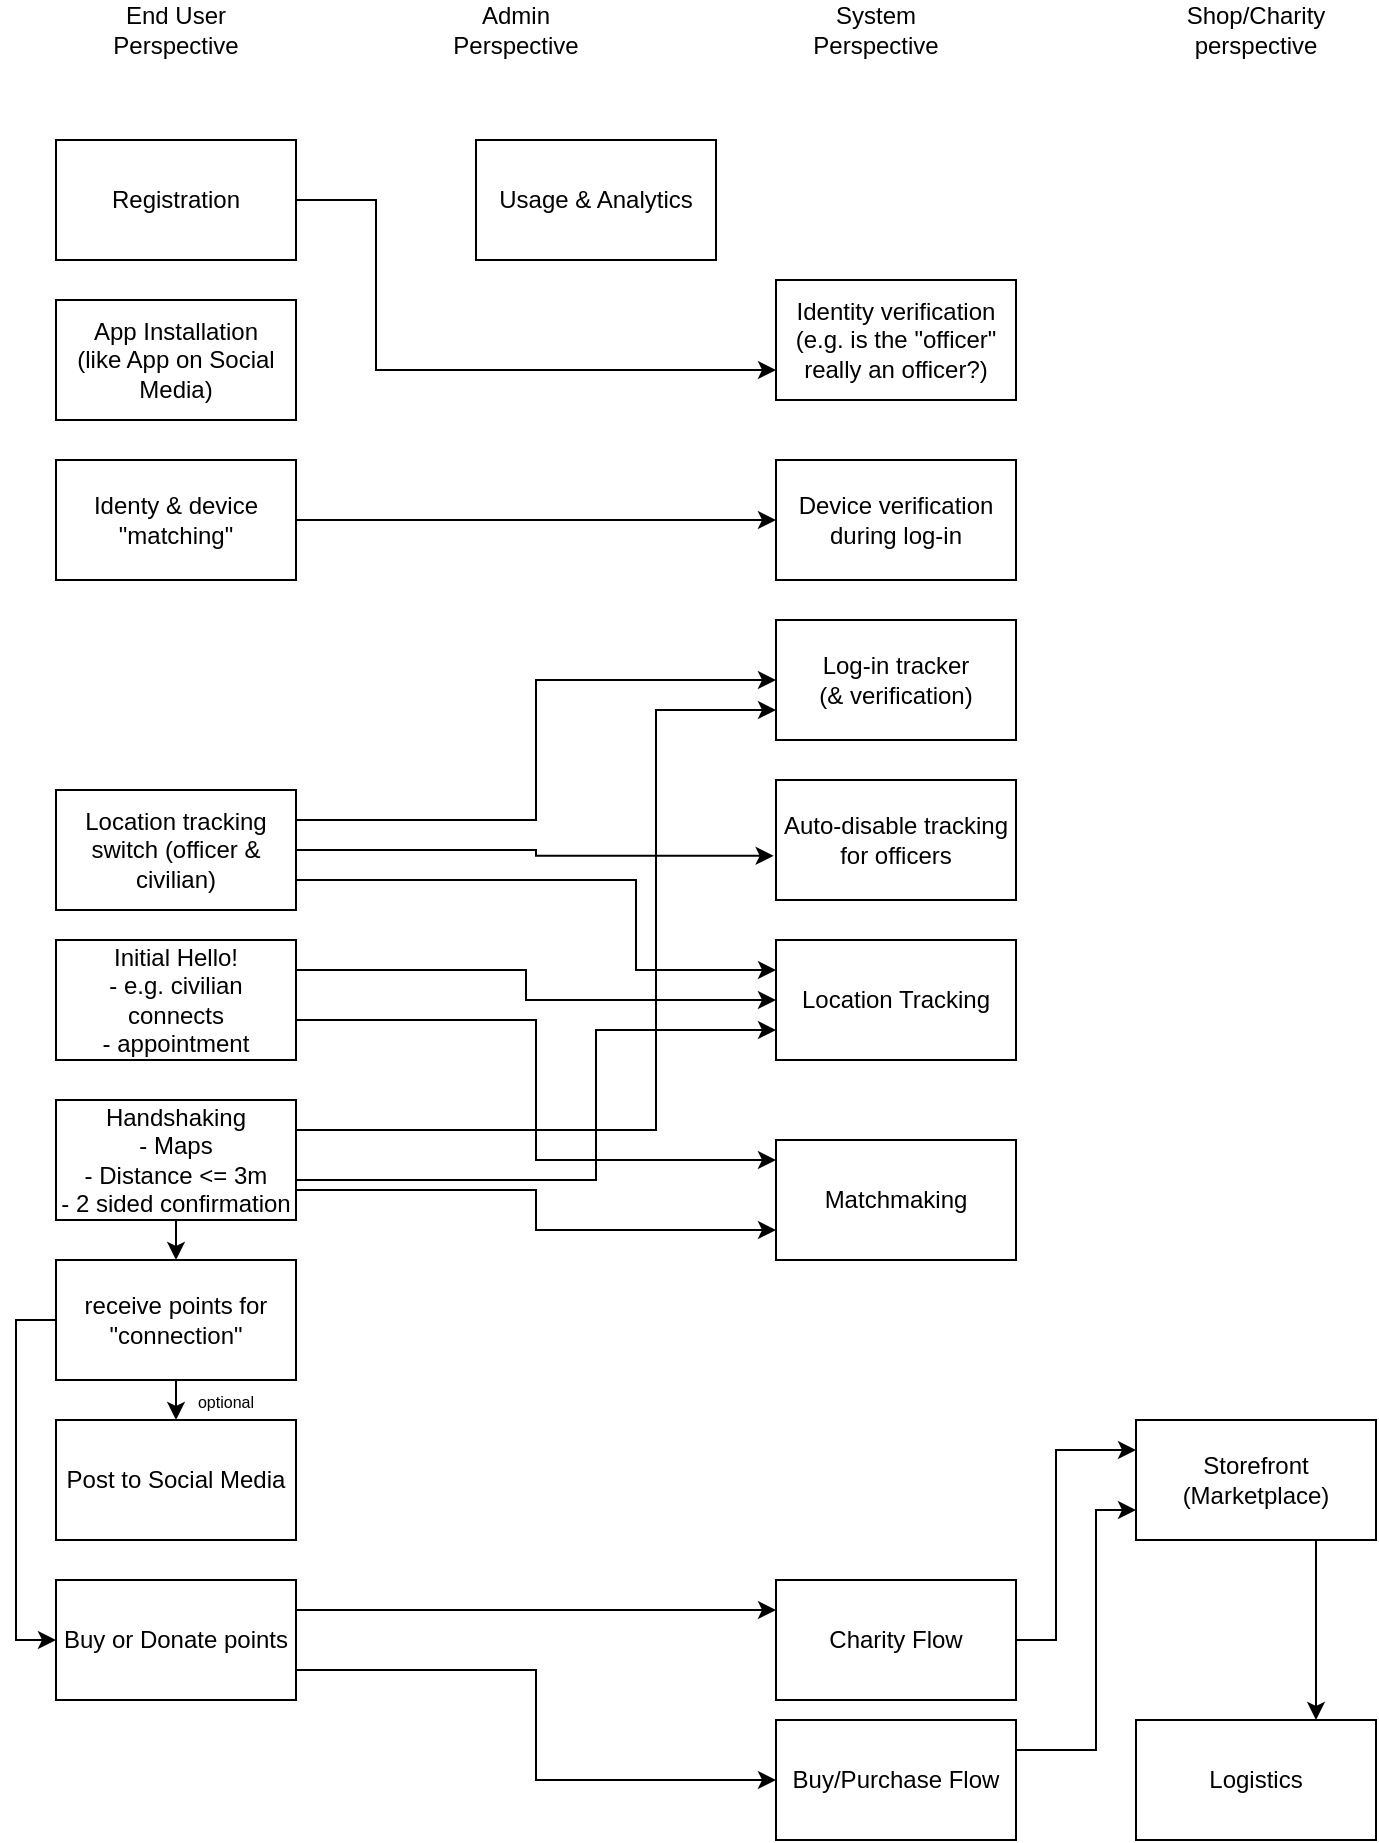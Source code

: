 <mxfile>
    <diagram id="14WYc2qa2l7ySAg-PPHz" name="Capabilities">
        <mxGraphModel dx="1215" dy="976" grid="1" gridSize="10" guides="1" tooltips="1" connect="1" arrows="1" fold="1" page="1" pageScale="1" pageWidth="827" pageHeight="1169" math="0" shadow="0">
            <root>
                <mxCell id="0"/>
                <mxCell id="1" parent="0"/>
                <mxCell id="xQ_bn3Geg8H76m8iwFUw-18" style="edgeStyle=orthogonalEdgeStyle;rounded=0;orthogonalLoop=1;jettySize=auto;html=1;exitX=1;exitY=0.5;exitDx=0;exitDy=0;entryX=0;entryY=0.75;entryDx=0;entryDy=0;" parent="1" source="8Nv1xvDnw4MhLFVKTRKU-1" target="8Nv1xvDnw4MhLFVKTRKU-7" edge="1">
                    <mxGeometry relative="1" as="geometry">
                        <Array as="points">
                            <mxPoint x="200" y="260"/>
                            <mxPoint x="200" y="345"/>
                        </Array>
                    </mxGeometry>
                </mxCell>
                <mxCell id="8Nv1xvDnw4MhLFVKTRKU-1" value="Registration" style="rounded=0;whiteSpace=wrap;html=1;" parent="1" vertex="1">
                    <mxGeometry x="40" y="230" width="120" height="60" as="geometry"/>
                </mxCell>
                <mxCell id="8Nv1xvDnw4MhLFVKTRKU-2" value="App Installation&lt;br&gt;(like App on Social Media)" style="rounded=0;whiteSpace=wrap;html=1;" parent="1" vertex="1">
                    <mxGeometry x="40" y="310" width="120" height="60" as="geometry"/>
                </mxCell>
                <mxCell id="8Nv1xvDnw4MhLFVKTRKU-11" style="edgeStyle=orthogonalEdgeStyle;rounded=0;orthogonalLoop=1;jettySize=auto;html=1;entryX=0;entryY=0.5;entryDx=0;entryDy=0;" parent="1" source="8Nv1xvDnw4MhLFVKTRKU-3" target="8Nv1xvDnw4MhLFVKTRKU-10" edge="1">
                    <mxGeometry relative="1" as="geometry">
                        <Array as="points">
                            <mxPoint x="354" y="420"/>
                        </Array>
                    </mxGeometry>
                </mxCell>
                <mxCell id="8Nv1xvDnw4MhLFVKTRKU-3" value="Identy &amp;amp; device &quot;matching&quot;" style="rounded=0;whiteSpace=wrap;html=1;" parent="1" vertex="1">
                    <mxGeometry x="40" y="390" width="120" height="60" as="geometry"/>
                </mxCell>
                <mxCell id="8Nv1xvDnw4MhLFVKTRKU-4" value="End User Perspective" style="text;html=1;strokeColor=none;fillColor=none;align=center;verticalAlign=middle;whiteSpace=wrap;rounded=0;" parent="1" vertex="1">
                    <mxGeometry x="70" y="160" width="60" height="30" as="geometry"/>
                </mxCell>
                <mxCell id="8Nv1xvDnw4MhLFVKTRKU-5" value="Admin&lt;br&gt;Perspective" style="text;html=1;strokeColor=none;fillColor=none;align=center;verticalAlign=middle;whiteSpace=wrap;rounded=0;" parent="1" vertex="1">
                    <mxGeometry x="240" y="160" width="60" height="30" as="geometry"/>
                </mxCell>
                <mxCell id="8Nv1xvDnw4MhLFVKTRKU-6" value="System&lt;br&gt;Perspective" style="text;html=1;strokeColor=none;fillColor=none;align=center;verticalAlign=middle;whiteSpace=wrap;rounded=0;" parent="1" vertex="1">
                    <mxGeometry x="420" y="160" width="60" height="30" as="geometry"/>
                </mxCell>
                <mxCell id="8Nv1xvDnw4MhLFVKTRKU-7" value="Identity verification (e.g. is the &quot;officer&quot; really an officer?)" style="rounded=0;whiteSpace=wrap;html=1;" parent="1" vertex="1">
                    <mxGeometry x="400" y="300" width="120" height="60" as="geometry"/>
                </mxCell>
                <mxCell id="8Nv1xvDnw4MhLFVKTRKU-10" value="Device verification during log-in" style="rounded=0;whiteSpace=wrap;html=1;" parent="1" vertex="1">
                    <mxGeometry x="400" y="390" width="120" height="60" as="geometry"/>
                </mxCell>
                <mxCell id="8Nv1xvDnw4MhLFVKTRKU-12" value="Log-in tracker&lt;br&gt;(&amp;amp; verification)" style="rounded=0;whiteSpace=wrap;html=1;" parent="1" vertex="1">
                    <mxGeometry x="400" y="470" width="120" height="60" as="geometry"/>
                </mxCell>
                <mxCell id="xQ_bn3Geg8H76m8iwFUw-23" style="edgeStyle=orthogonalEdgeStyle;rounded=0;orthogonalLoop=1;jettySize=auto;html=1;exitX=1;exitY=0.75;exitDx=0;exitDy=0;entryX=0;entryY=0.25;entryDx=0;entryDy=0;" parent="1" source="8Nv1xvDnw4MhLFVKTRKU-13" target="8Nv1xvDnw4MhLFVKTRKU-15" edge="1">
                    <mxGeometry relative="1" as="geometry">
                        <Array as="points">
                            <mxPoint x="330" y="600"/>
                            <mxPoint x="330" y="645"/>
                        </Array>
                    </mxGeometry>
                </mxCell>
                <mxCell id="xQ_bn3Geg8H76m8iwFUw-29" style="edgeStyle=orthogonalEdgeStyle;rounded=0;orthogonalLoop=1;jettySize=auto;html=1;exitX=1;exitY=0.5;exitDx=0;exitDy=0;entryX=-0.01;entryY=0.632;entryDx=0;entryDy=0;entryPerimeter=0;" parent="1" source="8Nv1xvDnw4MhLFVKTRKU-13" target="8Nv1xvDnw4MhLFVKTRKU-14" edge="1">
                    <mxGeometry relative="1" as="geometry"/>
                </mxCell>
                <mxCell id="xQ_bn3Geg8H76m8iwFUw-30" style="edgeStyle=orthogonalEdgeStyle;rounded=0;orthogonalLoop=1;jettySize=auto;html=1;exitX=1;exitY=0.25;exitDx=0;exitDy=0;entryX=0;entryY=0.5;entryDx=0;entryDy=0;" parent="1" source="8Nv1xvDnw4MhLFVKTRKU-13" target="8Nv1xvDnw4MhLFVKTRKU-12" edge="1">
                    <mxGeometry relative="1" as="geometry"/>
                </mxCell>
                <mxCell id="8Nv1xvDnw4MhLFVKTRKU-13" value="Location tracking switch (officer &amp;amp; civilian)" style="rounded=0;whiteSpace=wrap;html=1;" parent="1" vertex="1">
                    <mxGeometry x="40" y="555" width="120" height="60" as="geometry"/>
                </mxCell>
                <mxCell id="8Nv1xvDnw4MhLFVKTRKU-14" value="Auto-disable tracking for officers" style="rounded=0;whiteSpace=wrap;html=1;" parent="1" vertex="1">
                    <mxGeometry x="400" y="550" width="120" height="60" as="geometry"/>
                </mxCell>
                <mxCell id="8Nv1xvDnw4MhLFVKTRKU-15" value="Location Tracking" style="rounded=0;whiteSpace=wrap;html=1;" parent="1" vertex="1">
                    <mxGeometry x="400" y="630" width="120" height="60" as="geometry"/>
                </mxCell>
                <mxCell id="8Nv1xvDnw4MhLFVKTRKU-16" value="Matchmaking" style="rounded=0;whiteSpace=wrap;html=1;" parent="1" vertex="1">
                    <mxGeometry x="400" y="730" width="120" height="60" as="geometry"/>
                </mxCell>
                <mxCell id="xQ_bn3Geg8H76m8iwFUw-21" style="edgeStyle=orthogonalEdgeStyle;rounded=0;orthogonalLoop=1;jettySize=auto;html=1;" parent="1" edge="1">
                    <mxGeometry relative="1" as="geometry">
                        <mxPoint x="160" y="670" as="sourcePoint"/>
                        <mxPoint x="400" y="740" as="targetPoint"/>
                        <Array as="points">
                            <mxPoint x="280" y="670"/>
                            <mxPoint x="280" y="740"/>
                            <mxPoint x="400" y="740"/>
                        </Array>
                    </mxGeometry>
                </mxCell>
                <mxCell id="xQ_bn3Geg8H76m8iwFUw-22" style="edgeStyle=orthogonalEdgeStyle;rounded=0;orthogonalLoop=1;jettySize=auto;html=1;exitX=1;exitY=0.25;exitDx=0;exitDy=0;entryX=0;entryY=0.5;entryDx=0;entryDy=0;" parent="1" source="8Nv1xvDnw4MhLFVKTRKU-17" target="8Nv1xvDnw4MhLFVKTRKU-15" edge="1">
                    <mxGeometry relative="1" as="geometry">
                        <mxPoint x="390" y="670" as="targetPoint"/>
                        <Array as="points">
                            <mxPoint x="275" y="645"/>
                            <mxPoint x="275" y="660"/>
                        </Array>
                    </mxGeometry>
                </mxCell>
                <mxCell id="8Nv1xvDnw4MhLFVKTRKU-17" value="Initial Hello!&lt;br&gt;- e.g. civilian connects&lt;br&gt;- appointment" style="rounded=0;whiteSpace=wrap;html=1;" parent="1" vertex="1">
                    <mxGeometry x="40" y="630" width="120" height="60" as="geometry"/>
                </mxCell>
                <mxCell id="xQ_bn3Geg8H76m8iwFUw-24" style="edgeStyle=orthogonalEdgeStyle;rounded=0;orthogonalLoop=1;jettySize=auto;html=1;exitX=1;exitY=0.75;exitDx=0;exitDy=0;entryX=0;entryY=0.75;entryDx=0;entryDy=0;" parent="1" source="8Nv1xvDnw4MhLFVKTRKU-18" target="8Nv1xvDnw4MhLFVKTRKU-16" edge="1">
                    <mxGeometry relative="1" as="geometry"/>
                </mxCell>
                <mxCell id="xQ_bn3Geg8H76m8iwFUw-25" style="edgeStyle=orthogonalEdgeStyle;rounded=0;orthogonalLoop=1;jettySize=auto;html=1;exitX=1;exitY=0.5;exitDx=0;exitDy=0;entryX=0;entryY=0.75;entryDx=0;entryDy=0;" parent="1" source="8Nv1xvDnw4MhLFVKTRKU-18" target="8Nv1xvDnw4MhLFVKTRKU-15" edge="1">
                    <mxGeometry relative="1" as="geometry">
                        <Array as="points">
                            <mxPoint x="160" y="750"/>
                            <mxPoint x="310" y="750"/>
                            <mxPoint x="310" y="675"/>
                        </Array>
                    </mxGeometry>
                </mxCell>
                <mxCell id="xQ_bn3Geg8H76m8iwFUw-26" style="edgeStyle=orthogonalEdgeStyle;rounded=0;orthogonalLoop=1;jettySize=auto;html=1;exitX=0.5;exitY=1;exitDx=0;exitDy=0;entryX=0.5;entryY=0;entryDx=0;entryDy=0;" parent="1" source="8Nv1xvDnw4MhLFVKTRKU-18" target="xQ_bn3Geg8H76m8iwFUw-1" edge="1">
                    <mxGeometry relative="1" as="geometry"/>
                </mxCell>
                <mxCell id="xQ_bn3Geg8H76m8iwFUw-31" style="edgeStyle=orthogonalEdgeStyle;rounded=0;orthogonalLoop=1;jettySize=auto;html=1;exitX=1;exitY=0.25;exitDx=0;exitDy=0;entryX=0;entryY=0.75;entryDx=0;entryDy=0;" parent="1" source="8Nv1xvDnw4MhLFVKTRKU-18" target="8Nv1xvDnw4MhLFVKTRKU-12" edge="1">
                    <mxGeometry relative="1" as="geometry">
                        <Array as="points">
                            <mxPoint x="340" y="725"/>
                            <mxPoint x="340" y="515"/>
                        </Array>
                    </mxGeometry>
                </mxCell>
                <mxCell id="8Nv1xvDnw4MhLFVKTRKU-18" value="Handshaking&lt;br&gt;- Maps&lt;br&gt;- Distance &amp;lt;= 3m&lt;br&gt;- 2 sided confirmation" style="rounded=0;whiteSpace=wrap;html=1;" parent="1" vertex="1">
                    <mxGeometry x="40" y="710" width="120" height="60" as="geometry"/>
                </mxCell>
                <mxCell id="xQ_bn3Geg8H76m8iwFUw-27" style="edgeStyle=orthogonalEdgeStyle;rounded=0;orthogonalLoop=1;jettySize=auto;html=1;exitX=0.5;exitY=1;exitDx=0;exitDy=0;entryX=0.5;entryY=0;entryDx=0;entryDy=0;" parent="1" source="xQ_bn3Geg8H76m8iwFUw-1" target="xQ_bn3Geg8H76m8iwFUw-2" edge="1">
                    <mxGeometry relative="1" as="geometry"/>
                </mxCell>
                <mxCell id="xQ_bn3Geg8H76m8iwFUw-28" style="edgeStyle=orthogonalEdgeStyle;rounded=0;orthogonalLoop=1;jettySize=auto;html=1;exitX=0;exitY=0.5;exitDx=0;exitDy=0;entryX=0;entryY=0.5;entryDx=0;entryDy=0;" parent="1" source="xQ_bn3Geg8H76m8iwFUw-1" target="xQ_bn3Geg8H76m8iwFUw-3" edge="1">
                    <mxGeometry relative="1" as="geometry"/>
                </mxCell>
                <mxCell id="xQ_bn3Geg8H76m8iwFUw-1" value="receive points for &quot;connection&quot;" style="rounded=0;whiteSpace=wrap;html=1;" parent="1" vertex="1">
                    <mxGeometry x="40" y="790" width="120" height="60" as="geometry"/>
                </mxCell>
                <mxCell id="xQ_bn3Geg8H76m8iwFUw-2" value="Post to Social Media" style="rounded=0;whiteSpace=wrap;html=1;" parent="1" vertex="1">
                    <mxGeometry x="40" y="870" width="120" height="60" as="geometry"/>
                </mxCell>
                <mxCell id="xQ_bn3Geg8H76m8iwFUw-9" style="edgeStyle=orthogonalEdgeStyle;rounded=0;orthogonalLoop=1;jettySize=auto;html=1;exitX=1;exitY=0.25;exitDx=0;exitDy=0;entryX=0;entryY=0.25;entryDx=0;entryDy=0;" parent="1" source="xQ_bn3Geg8H76m8iwFUw-3" target="xQ_bn3Geg8H76m8iwFUw-5" edge="1">
                    <mxGeometry relative="1" as="geometry"/>
                </mxCell>
                <mxCell id="xQ_bn3Geg8H76m8iwFUw-10" style="edgeStyle=orthogonalEdgeStyle;rounded=0;orthogonalLoop=1;jettySize=auto;html=1;exitX=1;exitY=0.75;exitDx=0;exitDy=0;entryX=0;entryY=0.5;entryDx=0;entryDy=0;" parent="1" source="xQ_bn3Geg8H76m8iwFUw-3" target="xQ_bn3Geg8H76m8iwFUw-7" edge="1">
                    <mxGeometry relative="1" as="geometry"/>
                </mxCell>
                <mxCell id="xQ_bn3Geg8H76m8iwFUw-3" value="Buy or Donate points" style="rounded=0;whiteSpace=wrap;html=1;" parent="1" vertex="1">
                    <mxGeometry x="40" y="950" width="120" height="60" as="geometry"/>
                </mxCell>
                <mxCell id="xQ_bn3Geg8H76m8iwFUw-4" value="Usage &amp;amp; Analytics" style="rounded=0;whiteSpace=wrap;html=1;" parent="1" vertex="1">
                    <mxGeometry x="250" y="230" width="120" height="60" as="geometry"/>
                </mxCell>
                <mxCell id="xQ_bn3Geg8H76m8iwFUw-16" style="edgeStyle=orthogonalEdgeStyle;rounded=0;orthogonalLoop=1;jettySize=auto;html=1;exitX=1;exitY=0.5;exitDx=0;exitDy=0;entryX=0;entryY=0.25;entryDx=0;entryDy=0;" parent="1" source="xQ_bn3Geg8H76m8iwFUw-5" target="xQ_bn3Geg8H76m8iwFUw-11" edge="1">
                    <mxGeometry relative="1" as="geometry">
                        <Array as="points">
                            <mxPoint x="540" y="980"/>
                            <mxPoint x="540" y="885"/>
                        </Array>
                    </mxGeometry>
                </mxCell>
                <mxCell id="xQ_bn3Geg8H76m8iwFUw-5" value="Charity Flow" style="rounded=0;whiteSpace=wrap;html=1;" parent="1" vertex="1">
                    <mxGeometry x="400" y="950" width="120" height="60" as="geometry"/>
                </mxCell>
                <mxCell id="xQ_bn3Geg8H76m8iwFUw-15" style="edgeStyle=orthogonalEdgeStyle;rounded=0;orthogonalLoop=1;jettySize=auto;html=1;exitX=1;exitY=0.25;exitDx=0;exitDy=0;entryX=0;entryY=0.75;entryDx=0;entryDy=0;" parent="1" source="xQ_bn3Geg8H76m8iwFUw-7" target="xQ_bn3Geg8H76m8iwFUw-11" edge="1">
                    <mxGeometry relative="1" as="geometry">
                        <Array as="points">
                            <mxPoint x="560" y="1035"/>
                            <mxPoint x="560" y="915"/>
                        </Array>
                    </mxGeometry>
                </mxCell>
                <mxCell id="xQ_bn3Geg8H76m8iwFUw-7" value="Buy/Purchase Flow" style="rounded=0;whiteSpace=wrap;html=1;" parent="1" vertex="1">
                    <mxGeometry x="400" y="1020" width="120" height="60" as="geometry"/>
                </mxCell>
                <mxCell id="xQ_bn3Geg8H76m8iwFUw-17" style="edgeStyle=orthogonalEdgeStyle;rounded=0;orthogonalLoop=1;jettySize=auto;html=1;exitX=0.75;exitY=1;exitDx=0;exitDy=0;entryX=0.75;entryY=0;entryDx=0;entryDy=0;" parent="1" source="xQ_bn3Geg8H76m8iwFUw-11" target="xQ_bn3Geg8H76m8iwFUw-13" edge="1">
                    <mxGeometry relative="1" as="geometry"/>
                </mxCell>
                <mxCell id="xQ_bn3Geg8H76m8iwFUw-11" value="Storefront&lt;br&gt;(Marketplace)" style="rounded=0;whiteSpace=wrap;html=1;" parent="1" vertex="1">
                    <mxGeometry x="580" y="870" width="120" height="60" as="geometry"/>
                </mxCell>
                <mxCell id="xQ_bn3Geg8H76m8iwFUw-12" value="Shop/Charity&lt;br&gt;perspective" style="text;html=1;strokeColor=none;fillColor=none;align=center;verticalAlign=middle;whiteSpace=wrap;rounded=0;" parent="1" vertex="1">
                    <mxGeometry x="610" y="160" width="60" height="30" as="geometry"/>
                </mxCell>
                <mxCell id="xQ_bn3Geg8H76m8iwFUw-13" value="Logistics" style="rounded=0;whiteSpace=wrap;html=1;" parent="1" vertex="1">
                    <mxGeometry x="580" y="1020" width="120" height="60" as="geometry"/>
                </mxCell>
                <mxCell id="xQ_bn3Geg8H76m8iwFUw-32" value="&lt;font style=&quot;font-size: 8px;&quot;&gt;optional&lt;/font&gt;" style="text;html=1;strokeColor=none;fillColor=none;align=center;verticalAlign=middle;whiteSpace=wrap;rounded=0;" parent="1" vertex="1">
                    <mxGeometry x="100" y="850" width="50" height="20" as="geometry"/>
                </mxCell>
            </root>
        </mxGraphModel>
    </diagram>
    <diagram id="Ua2KmR-PlIGFEfY2PQ_q" name="zzz_Detailed_Architecture">
        <mxGraphModel grid="1" gridSize="10" guides="1" tooltips="1" connect="1" arrows="1" page="1" fold="1" pageScale="1" pageWidth="3300" pageHeight="4681" background="none" math="0" shadow="1">
            <root>
                <mxCell id="t3BhThxUgHB_aPhPucOx-0"/>
                <mxCell id="t3BhThxUgHB_aPhPucOx-1" parent="t3BhThxUgHB_aPhPucOx-0"/>
                <mxCell id="nh_10dwwK8tAp_1Nvpud-2" value="&lt;b&gt;Registration&lt;/b&gt;" style="rounded=0;whiteSpace=wrap;html=1;align=left;labelPosition=center;verticalLabelPosition=middle;verticalAlign=top;fillColor=#d5e8d4;strokeColor=#82b366;spacingLeft=4;" parent="t3BhThxUgHB_aPhPucOx-1" vertex="1">
                    <mxGeometry x="50" y="30" width="740" height="480" as="geometry"/>
                </mxCell>
                <mxCell id="Md3SzDuIi8hnP8DvFBJs-0" value="App Installation" style="rounded=0;whiteSpace=wrap;html=1;align=left;labelPosition=center;verticalLabelPosition=middle;verticalAlign=top;" parent="t3BhThxUgHB_aPhPucOx-1" vertex="1">
                    <mxGeometry x="400" y="890" width="310" height="230" as="geometry"/>
                </mxCell>
                <mxCell id="kOEBBSmqueMRqKk9rwof-0" value="Identity &amp;amp; Device matching" style="rounded=0;whiteSpace=wrap;html=1;align=left;labelPosition=center;verticalLabelPosition=middle;verticalAlign=top;" parent="t3BhThxUgHB_aPhPucOx-1" vertex="1">
                    <mxGeometry x="70" y="890" width="320" height="230" as="geometry"/>
                </mxCell>
                <mxCell id="UuetTx8pMWsYKYFUfn9n-2" style="edgeStyle=none;html=1;exitX=0.5;exitY=0.5;exitDx=0;exitDy=0;exitPerimeter=0;entryX=0.135;entryY=0.167;entryDx=0;entryDy=0;entryPerimeter=0;" parent="t3BhThxUgHB_aPhPucOx-1" source="KzRohKrkFNlhspMHAP7P-0" target="nh_10dwwK8tAp_1Nvpud-2" edge="1">
                    <mxGeometry relative="1" as="geometry"/>
                </mxCell>
                <mxCell id="KzRohKrkFNlhspMHAP7P-0" value="Actor" style="shape=umlActor;verticalLabelPosition=bottom;verticalAlign=top;html=1;outlineConnect=0;" parent="t3BhThxUgHB_aPhPucOx-1" vertex="1">
                    <mxGeometry x="80" y="80" width="30" height="60" as="geometry"/>
                </mxCell>
                <mxCell id="mqoMf35b2Kxg0nso1Zza-0" value="Registration" style="swimlane;horizontal=0;" parent="t3BhThxUgHB_aPhPucOx-1" vertex="1">
                    <mxGeometry x="150" y="70" width="120" height="110" as="geometry"/>
                </mxCell>
                <mxCell id="UuetTx8pMWsYKYFUfn9n-4" value="" style="verticalLabelPosition=bottom;verticalAlign=top;html=1;shadow=0;dashed=0;strokeWidth=1;shape=mxgraph.android.phone2;strokeColor=#c0c0c0;" parent="mqoMf35b2Kxg0nso1Zza-0" vertex="1">
                    <mxGeometry x="30" y="5" width="20" height="40" as="geometry"/>
                </mxCell>
                <mxCell id="UuetTx8pMWsYKYFUfn9n-5" value="" style="verticalLabelPosition=bottom;verticalAlign=top;html=1;shadow=0;dashed=0;strokeWidth=1;shape=mxgraph.android.tab2;strokeColor=#c0c0c0;direction=north;" parent="mqoMf35b2Kxg0nso1Zza-0" vertex="1">
                    <mxGeometry x="30" y="50" width="76" height="52" as="geometry"/>
                </mxCell>
                <mxCell id="YHazx9bUnlJGEuW6IMj1-0" value="&quot;Gov&quot;&lt;br&gt;DB" style="shape=cylinder3;whiteSpace=wrap;html=1;boundedLbl=1;backgroundOutline=1;size=15;" parent="t3BhThxUgHB_aPhPucOx-1" vertex="1">
                    <mxGeometry x="860" y="210" width="60" height="80" as="geometry"/>
                </mxCell>
                <mxCell id="YHazx9bUnlJGEuW6IMj1-1" value="Identity DB" style="shape=cylinder3;whiteSpace=wrap;html=1;boundedLbl=1;backgroundOutline=1;size=15;" parent="t3BhThxUgHB_aPhPucOx-1" vertex="1">
                    <mxGeometry x="860" y="100" width="60" height="80" as="geometry"/>
                </mxCell>
                <mxCell id="UuetTx8pMWsYKYFUfn9n-0" value="Process" style="shape=process;whiteSpace=wrap;html=1;backgroundOutline=1;" parent="t3BhThxUgHB_aPhPucOx-1" vertex="1">
                    <mxGeometry x="370" y="130" width="120" height="60" as="geometry"/>
                </mxCell>
            </root>
        </mxGraphModel>
    </diagram>
    <diagram id="2rQ8UatO5pQA5P42Z-7X" name="zzz_Legend">
        <mxGraphModel dx="1231" dy="976" grid="1" gridSize="10" guides="1" tooltips="1" connect="1" arrows="1" fold="1" page="1" pageScale="1" pageWidth="827" pageHeight="1169" math="0" shadow="0">
            <root>
                <mxCell id="aRYE_QT8sAjMwUfaqoth-0"/>
                <mxCell id="aRYE_QT8sAjMwUfaqoth-1" parent="aRYE_QT8sAjMwUfaqoth-0"/>
                <mxCell id="nt8SrSf8QAmNRPZn4lVv-0" value="Decision" style="rhombus;whiteSpace=wrap;html=1;" parent="aRYE_QT8sAjMwUfaqoth-1" vertex="1">
                    <mxGeometry x="140" y="130" width="80" height="80" as="geometry"/>
                </mxCell>
                <mxCell id="nt8SrSf8QAmNRPZn4lVv-1" value="Database" style="shape=cylinder3;whiteSpace=wrap;html=1;boundedLbl=1;backgroundOutline=1;size=15;" parent="aRYE_QT8sAjMwUfaqoth-1" vertex="1">
                    <mxGeometry x="150" y="370" width="60" height="80" as="geometry"/>
                </mxCell>
                <mxCell id="nt8SrSf8QAmNRPZn4lVv-2" value="Engine" style="shape=image;html=1;verticalLabelPosition=bottom;verticalAlign=top;imageAspect=0;image=img/clipart/Gear_128x128.png" parent="aRYE_QT8sAjMwUfaqoth-1" vertex="1">
                    <mxGeometry x="145" y="610" width="50" height="60" as="geometry"/>
                </mxCell>
                <mxCell id="nt8SrSf8QAmNRPZn4lVv-3" value="Actor" style="shape=umlActor;verticalLabelPosition=bottom;verticalAlign=top;html=1;outlineConnect=0;" parent="aRYE_QT8sAjMwUfaqoth-1" vertex="1">
                    <mxGeometry x="165" y="260" width="30" height="60" as="geometry"/>
                </mxCell>
                <mxCell id="nt8SrSf8QAmNRPZn4lVv-6" value="Webinterface" style="swimlane;horizontal=0;" parent="aRYE_QT8sAjMwUfaqoth-1" vertex="1">
                    <mxGeometry x="120" y="730" width="120" height="110" as="geometry"/>
                </mxCell>
                <mxCell id="rqReI5D34u8tfCQJoVWP-0" value="Process" style="shape=process;whiteSpace=wrap;html=1;backgroundOutline=1;" parent="aRYE_QT8sAjMwUfaqoth-1" vertex="1">
                    <mxGeometry x="120" y="40" width="120" height="60" as="geometry"/>
                </mxCell>
                <mxCell id="rqReI5D34u8tfCQJoVWP-1" value="Service" style="shape=tape;whiteSpace=wrap;html=1;size=0.2;" parent="aRYE_QT8sAjMwUfaqoth-1" vertex="1">
                    <mxGeometry x="120" y="480" width="120" height="100" as="geometry"/>
                </mxCell>
            </root>
        </mxGraphModel>
    </diagram>
    <diagram id="44haFfwTqF4C5KowI8d8" name="C1">
        <mxGraphModel grid="1" gridSize="10" guides="1" tooltips="1" connect="1" arrows="1" page="1" fold="1" pageScale="1" pageWidth="827" pageHeight="1169" math="0" shadow="0">
            <root>
                <mxCell id="jtpl7X5TaQKDauAFERaW-0"/>
                <mxCell id="jtpl7X5TaQKDauAFERaW-1" parent="jtpl7X5TaQKDauAFERaW-0"/>
                <mxCell id="6zwnmEn5Sd4Q3tRMRtPa-0" value="Legend" style="align=left;fontSize=16;fontStyle=1;strokeColor=none;fillColor=none;fontColor=#4D4D4D;spacingTop=-8;resizable=0;" parent="jtpl7X5TaQKDauAFERaW-1" vertex="1">
                    <mxGeometry x="1450" y="940" width="180" height="30" as="geometry"/>
                </mxCell>
                <mxCell id="6zwnmEn5Sd4Q3tRMRtPa-1" value="" style="shape=table;html=1;whiteSpace=wrap;startSize=0;container=1;collapsible=0;childLayout=tableLayout;fillColor=none;align=left;spacingLeft=10;strokeColor=none;rounded=1;arcSize=11;fontColor=#FFFFFF;resizable=0;points=[[0.25,0,0],[0.5,0,0],[0.75,0,0],[1,0.25,0],[1,0.5,0],[1,0.75,0],[0.75,1,0],[0.5,1,0],[0.25,1,0],[0,0.75,0],[0,0.5,0],[0,0.25,0]];" parent="jtpl7X5TaQKDauAFERaW-1" vertex="1">
                    <mxGeometry x="1450" y="970" width="180" height="180" as="geometry"/>
                </mxCell>
                <mxCell id="6zwnmEn5Sd4Q3tRMRtPa-2" value="Person" style="shape=partialRectangle;html=1;whiteSpace=wrap;connectable=0;fillColor=#1E4074;top=0;left=0;bottom=0;right=0;overflow=hidden;pointerEvents=1;align=left;spacingLeft=10;strokeColor=none;fontColor=#FFFFFF;" parent="6zwnmEn5Sd4Q3tRMRtPa-1" vertex="1">
                    <mxGeometry width="180" height="30" as="geometry"/>
                </mxCell>
                <mxCell id="6zwnmEn5Sd4Q3tRMRtPa-3" value="Software System" style="shape=partialRectangle;html=1;whiteSpace=wrap;connectable=0;fillColor=#3162AF;top=0;left=0;bottom=0;right=0;overflow=hidden;pointerEvents=1;align=left;spacingLeft=10;fontColor=#FFFFFF;" parent="6zwnmEn5Sd4Q3tRMRtPa-1" vertex="1">
                    <mxGeometry y="30" width="180" height="30" as="geometry"/>
                </mxCell>
                <mxCell id="6zwnmEn5Sd4Q3tRMRtPa-4" value="Container" style="shape=partialRectangle;html=1;whiteSpace=wrap;connectable=0;fillColor=#52A2D8;top=0;left=0;bottom=0;right=0;overflow=hidden;pointerEvents=1;align=left;spacingLeft=10;fontColor=#FFFFFF;" parent="6zwnmEn5Sd4Q3tRMRtPa-1" vertex="1">
                    <mxGeometry y="60" width="180" height="30" as="geometry"/>
                </mxCell>
                <mxCell id="6zwnmEn5Sd4Q3tRMRtPa-5" value="Component" style="shape=partialRectangle;html=1;whiteSpace=wrap;connectable=0;fillColor=#7CBEF1;top=0;left=0;bottom=0;right=0;overflow=hidden;pointerEvents=1;align=left;spacingLeft=10;fontColor=#FFFFFF;" parent="6zwnmEn5Sd4Q3tRMRtPa-1" vertex="1">
                    <mxGeometry y="90" width="180" height="30" as="geometry"/>
                </mxCell>
                <mxCell id="6zwnmEn5Sd4Q3tRMRtPa-6" value="External Person" style="shape=partialRectangle;html=1;whiteSpace=wrap;connectable=0;fillColor=#6B6477;top=0;left=0;bottom=0;right=0;overflow=hidden;pointerEvents=1;align=left;spacingLeft=10;fontColor=#FFFFFF;" parent="6zwnmEn5Sd4Q3tRMRtPa-1" vertex="1">
                    <mxGeometry y="120" width="180" height="30" as="geometry"/>
                </mxCell>
                <mxCell id="6zwnmEn5Sd4Q3tRMRtPa-7" value="External Software System" style="shape=partialRectangle;html=1;whiteSpace=wrap;connectable=0;fillColor=#8B8496;top=0;left=0;bottom=0;right=0;overflow=hidden;pointerEvents=1;align=left;spacingLeft=10;fontColor=#FFFFFF;" parent="6zwnmEn5Sd4Q3tRMRtPa-1" vertex="1">
                    <mxGeometry y="150" width="180" height="30" as="geometry"/>
                </mxCell>
                <object placeholders="1" c4Name="Civilian" c4Type="Person" c4Description="Civilian User of application" label="&lt;font style=&quot;font-size: 16px&quot;&gt;&lt;b&gt;%c4Name%&lt;/b&gt;&lt;/font&gt;&lt;div&gt;[%c4Type%]&lt;/div&gt;&lt;br&gt;&lt;div&gt;&lt;font style=&quot;font-size: 11px&quot;&gt;&lt;font color=&quot;#cccccc&quot;&gt;%c4Description%&lt;/font&gt;&lt;/div&gt;" id="6zwnmEn5Sd4Q3tRMRtPa-8">
                    <mxCell style="html=1;fontSize=11;dashed=0;whitespace=wrap;fillColor=#083F75;strokeColor=#06315C;fontColor=#ffffff;shape=mxgraph.c4.person2;align=center;metaEdit=1;points=[[0.5,0,0],[1,0.5,0],[1,0.75,0],[0.75,1,0],[0.5,1,0],[0.25,1,0],[0,0.75,0],[0,0.5,0]];resizable=0;" parent="jtpl7X5TaQKDauAFERaW-1" vertex="1">
                        <mxGeometry x="170" y="30" width="200" height="180" as="geometry"/>
                    </mxCell>
                </object>
                <object placeholders="1" c4Name="Officer" c4Type="Person" c4Description="Officer User of application" label="&lt;font style=&quot;font-size: 16px&quot;&gt;&lt;b&gt;%c4Name%&lt;/b&gt;&lt;/font&gt;&lt;div&gt;[%c4Type%]&lt;/div&gt;&lt;br&gt;&lt;div&gt;&lt;font style=&quot;font-size: 11px&quot;&gt;&lt;font color=&quot;#cccccc&quot;&gt;%c4Description%&lt;/font&gt;&lt;/div&gt;" id="6zwnmEn5Sd4Q3tRMRtPa-9">
                    <mxCell style="html=1;fontSize=11;dashed=0;whitespace=wrap;fillColor=#083F75;strokeColor=#06315C;fontColor=#ffffff;shape=mxgraph.c4.person2;align=center;metaEdit=1;points=[[0.5,0,0],[1,0.5,0],[1,0.75,0],[0.75,1,0],[0.5,1,0],[0.25,1,0],[0,0.75,0],[0,0.5,0]];resizable=0;" parent="jtpl7X5TaQKDauAFERaW-1" vertex="1">
                        <mxGeometry x="390" y="30" width="200" height="180" as="geometry"/>
                    </mxCell>
                </object>
                <object placeholders="1" c4Name="Charity Org Admin" c4Type="Person" c4Description="Charity Organization" label="&lt;font style=&quot;font-size: 16px&quot;&gt;&lt;b&gt;%c4Name%&lt;/b&gt;&lt;/font&gt;&lt;div&gt;[%c4Type%]&lt;/div&gt;&lt;br&gt;&lt;div&gt;&lt;font style=&quot;font-size: 11px&quot;&gt;&lt;font color=&quot;#cccccc&quot;&gt;%c4Description%&lt;/font&gt;&lt;/div&gt;" id="6zwnmEn5Sd4Q3tRMRtPa-10">
                    <mxCell style="html=1;fontSize=11;dashed=0;whitespace=wrap;fillColor=#6C6477;strokeColor=#4D4D4D;fontColor=#ffffff;shape=mxgraph.c4.person2;align=center;metaEdit=1;points=[[0.5,0,0],[1,0.5,0],[1,0.75,0],[0.75,1,0],[0.5,1,0],[0.25,1,0],[0,0.75,0],[0,0.5,0]];resizable=0;" parent="jtpl7X5TaQKDauAFERaW-1" vertex="1">
                        <mxGeometry x="610" y="30" width="200" height="180" as="geometry"/>
                    </mxCell>
                </object>
                <object placeholders="1" c4Name="Shop Admin" c4Type="Person" c4Description="Shop" label="&lt;font style=&quot;font-size: 16px&quot;&gt;&lt;b&gt;%c4Name%&lt;/b&gt;&lt;/font&gt;&lt;div&gt;[%c4Type%]&lt;/div&gt;&lt;br&gt;&lt;div&gt;&lt;font style=&quot;font-size: 11px&quot;&gt;&lt;font color=&quot;#cccccc&quot;&gt;%c4Description%&lt;/font&gt;&lt;/div&gt;" id="6zwnmEn5Sd4Q3tRMRtPa-11">
                    <mxCell style="html=1;fontSize=11;dashed=0;whitespace=wrap;fillColor=#6C6477;strokeColor=#4D4D4D;fontColor=#ffffff;shape=mxgraph.c4.person2;align=center;metaEdit=1;points=[[0.5,0,0],[1,0.5,0],[1,0.75,0],[0.75,1,0],[0.5,1,0],[0.25,1,0],[0,0.75,0],[0,0.5,0]];resizable=0;" parent="jtpl7X5TaQKDauAFERaW-1" vertex="1">
                        <mxGeometry x="830" y="30" width="200" height="180" as="geometry"/>
                    </mxCell>
                </object>
                <object placeholders="1" c4Name="Geolocation application" c4Type="Software System" c4Description="Description of external software External Map application" label="&lt;font style=&quot;font-size: 16px&quot;&gt;&lt;b&gt;%c4Name%&lt;/b&gt;&lt;/font&gt;&lt;div&gt;[%c4Type%]&lt;/div&gt;&lt;br&gt;&lt;div&gt;&lt;font style=&quot;font-size: 11px&quot;&gt;&lt;font color=&quot;#cccccc&quot;&gt;%c4Description%&lt;/font&gt;&lt;/div&gt;" id="6zwnmEn5Sd4Q3tRMRtPa-14">
                    <mxCell style="rounded=1;whiteSpace=wrap;html=1;labelBackgroundColor=none;fillColor=#8C8496;fontColor=#ffffff;align=center;arcSize=10;strokeColor=#736782;metaEdit=1;resizable=0;points=[[0.25,0,0],[0.5,0,0],[0.75,0,0],[1,0.25,0],[1,0.5,0],[1,0.75,0],[0.75,1,0],[0.5,1,0],[0.25,1,0],[0,0.75,0],[0,0.5,0],[0,0.25,0]];" parent="jtpl7X5TaQKDauAFERaW-1" vertex="1">
                        <mxGeometry x="-145" y="800" width="240" height="120" as="geometry"/>
                    </mxCell>
                </object>
                <object placeholders="1" c4Name="EMail/Push notification" c4Type="Software System" c4Description="Mobile Push and E-Mail Message Service" label="&lt;font style=&quot;font-size: 16px&quot;&gt;&lt;b&gt;%c4Name%&lt;/b&gt;&lt;/font&gt;&lt;div&gt;[%c4Type%]&lt;/div&gt;&lt;br&gt;&lt;div&gt;&lt;font style=&quot;font-size: 11px&quot;&gt;&lt;font color=&quot;#cccccc&quot;&gt;%c4Description%&lt;/font&gt;&lt;/div&gt;" id="6zwnmEn5Sd4Q3tRMRtPa-16">
                    <mxCell style="rounded=1;whiteSpace=wrap;html=1;labelBackgroundColor=none;fillColor=#8C8496;fontColor=#ffffff;align=center;arcSize=10;strokeColor=#736782;metaEdit=1;resizable=0;points=[[0.25,0,0],[0.5,0,0],[0.75,0,0],[1,0.25,0],[1,0.5,0],[1,0.75,0],[0.75,1,0],[0.5,1,0],[0.25,1,0],[0,0.75,0],[0,0.5,0],[0,0.25,0]];" parent="jtpl7X5TaQKDauAFERaW-1" vertex="1">
                        <mxGeometry x="105" y="800" width="240" height="120" as="geometry"/>
                    </mxCell>
                </object>
                <object placeholders="1" c4Name="Device App Stores" c4Type="Software System" c4Description="Mobile App Stores" label="&lt;font style=&quot;font-size: 16px&quot;&gt;&lt;b&gt;%c4Name%&lt;/b&gt;&lt;/font&gt;&lt;div&gt;[%c4Type%]&lt;/div&gt;&lt;br&gt;&lt;div&gt;&lt;font style=&quot;font-size: 11px&quot;&gt;&lt;font color=&quot;#cccccc&quot;&gt;%c4Description%&lt;/font&gt;&lt;/div&gt;" id="Kb5-maJI9U59MrN2sIC0-0">
                    <mxCell style="rounded=1;whiteSpace=wrap;html=1;labelBackgroundColor=none;fillColor=#8C8496;fontColor=#ffffff;align=center;arcSize=10;strokeColor=#736782;metaEdit=1;resizable=0;points=[[0.25,0,0],[0.5,0,0],[0.75,0,0],[1,0.25,0],[1,0.5,0],[1,0.75,0],[0.75,1,0],[0.5,1,0],[0.25,1,0],[0,0.75,0],[0,0.5,0],[0,0.25,0]];" parent="jtpl7X5TaQKDauAFERaW-1" vertex="1">
                        <mxGeometry x="90" y="440" width="240" height="120" as="geometry"/>
                    </mxCell>
                </object>
                <object placeholders="1" c4Name="Account Mgmt System" c4Type="Software System" c4Description="Stores User identities" label="&lt;font style=&quot;font-size: 16px&quot;&gt;&lt;b&gt;%c4Name%&lt;/b&gt;&lt;/font&gt;&lt;div&gt;[%c4Type%]&lt;/div&gt;&lt;br&gt;&lt;div&gt;&lt;font style=&quot;font-size: 11px&quot;&gt;&lt;font color=&quot;#cccccc&quot;&gt;%c4Description%&lt;/font&gt;&lt;/div&gt;" id="Kb5-maJI9U59MrN2sIC0-1">
                    <mxCell style="rounded=1;whiteSpace=wrap;html=1;labelBackgroundColor=none;fillColor=#8C8496;fontColor=#ffffff;align=center;arcSize=10;strokeColor=#736782;metaEdit=1;resizable=0;points=[[0.25,0,0],[0.5,0,0],[0.75,0,0],[1,0.25,0],[1,0.5,0],[1,0.75,0],[0.75,1,0],[0.5,1,0],[0.25,1,0],[0,0.75,0],[0,0.5,0],[0,0.25,0]];" parent="jtpl7X5TaQKDauAFERaW-1" vertex="1">
                        <mxGeometry x="605" y="800" width="240" height="120" as="geometry"/>
                    </mxCell>
                </object>
                <object placeholders="1" c4Name="Social Media" c4Type="Software System" c4Description="Connect to several Social Media channels" label="&lt;font style=&quot;font-size: 16px&quot;&gt;&lt;b&gt;%c4Name%&lt;/b&gt;&lt;/font&gt;&lt;div&gt;[%c4Type%]&lt;/div&gt;&lt;br&gt;&lt;div&gt;&lt;font style=&quot;font-size: 11px&quot;&gt;&lt;font color=&quot;#cccccc&quot;&gt;%c4Description%&lt;/font&gt;&lt;/div&gt;" id="Kb5-maJI9U59MrN2sIC0-3">
                    <mxCell style="rounded=1;whiteSpace=wrap;html=1;labelBackgroundColor=none;fillColor=#8C8496;fontColor=#ffffff;align=center;arcSize=10;strokeColor=#736782;metaEdit=1;resizable=0;points=[[0.25,0,0],[0.5,0,0],[0.75,0,0],[1,0.25,0],[1,0.5,0],[1,0.75,0],[0.75,1,0],[0.5,1,0],[0.25,1,0],[0,0.75,0],[0,0.5,0],[0,0.25,0]];" parent="jtpl7X5TaQKDauAFERaW-1" vertex="1">
                        <mxGeometry x="855" y="800" width="240" height="120" as="geometry"/>
                    </mxCell>
                </object>
                <object placeholders="1" c4Name="Shop system" c4Type="Software System" c4Description="Details on items in shopping systems, voucher and logistics" label="&lt;font style=&quot;font-size: 16px&quot;&gt;&lt;b&gt;%c4Name%&lt;/b&gt;&lt;/font&gt;&lt;div&gt;[%c4Type%]&lt;/div&gt;&lt;br&gt;&lt;div&gt;&lt;font style=&quot;font-size: 11px&quot;&gt;&lt;font color=&quot;#cccccc&quot;&gt;%c4Description%&lt;/font&gt;&lt;/div&gt;" id="Kb5-maJI9U59MrN2sIC0-4">
                    <mxCell style="rounded=1;whiteSpace=wrap;html=1;labelBackgroundColor=none;fillColor=#8C8496;fontColor=#ffffff;align=center;arcSize=10;strokeColor=#736782;metaEdit=1;resizable=0;points=[[0.25,0,0],[0.5,0,0],[0.75,0,0],[1,0.25,0],[1,0.5,0],[1,0.75,0],[0.75,1,0],[0.5,1,0],[0.25,1,0],[0,0.75,0],[0,0.5,0],[0,0.25,0]];" parent="jtpl7X5TaQKDauAFERaW-1" vertex="1">
                        <mxGeometry x="1105" y="800" width="240" height="120" as="geometry"/>
                    </mxCell>
                </object>
                <object placeholders="1" c4Type="Relationship" c4Technology="app or webinterface" c4Description="Opens application in Browser or in app" label="&lt;div style=&quot;text-align: left&quot;&gt;&lt;div style=&quot;text-align: center&quot;&gt;&lt;b&gt;%c4Description%&lt;/b&gt;&lt;/div&gt;&lt;div style=&quot;text-align: center&quot;&gt;[%c4Technology%]&lt;/div&gt;&lt;/div&gt;" id="Kb5-maJI9U59MrN2sIC0-6">
                    <mxCell style="endArrow=blockThin;html=1;fontSize=10;fontColor=#404040;strokeWidth=1;endFill=1;strokeColor=#828282;elbow=vertical;metaEdit=1;endSize=14;startSize=14;jumpStyle=arc;jumpSize=16;rounded=0;edgeStyle=orthogonalEdgeStyle;exitX=0.5;exitY=1;exitDx=0;exitDy=0;exitPerimeter=0;entryX=0.13;entryY=-0.024;entryDx=0;entryDy=0;entryPerimeter=0;" parent="jtpl7X5TaQKDauAFERaW-1" source="6zwnmEn5Sd4Q3tRMRtPa-8" target="6zwnmEn5Sd4Q3tRMRtPa-17" edge="1">
                        <mxGeometry width="240" relative="1" as="geometry">
                            <mxPoint x="670" y="130" as="sourcePoint"/>
                            <mxPoint x="910" y="130" as="targetPoint"/>
                            <Array as="points">
                                <mxPoint x="270" y="290"/>
                                <mxPoint x="521" y="290"/>
                            </Array>
                        </mxGeometry>
                    </mxCell>
                </object>
                <object placeholders="1" c4Type="Relationship" c4Technology="app or webinterface" c4Description="Opens application in Browser or in app" label="&lt;div style=&quot;text-align: left&quot;&gt;&lt;div style=&quot;text-align: center&quot;&gt;&lt;b&gt;%c4Description%&lt;/b&gt;&lt;/div&gt;&lt;div style=&quot;text-align: center&quot;&gt;[%c4Technology%]&lt;/div&gt;&lt;/div&gt;" id="Kb5-maJI9U59MrN2sIC0-7">
                    <mxCell style="endArrow=blockThin;html=1;fontSize=10;fontColor=#404040;strokeWidth=1;endFill=1;strokeColor=#828282;elbow=vertical;metaEdit=1;endSize=14;startSize=14;jumpStyle=arc;jumpSize=16;rounded=0;edgeStyle=orthogonalEdgeStyle;entryX=0.25;entryY=0;entryDx=0;entryDy=0;entryPerimeter=0;" parent="jtpl7X5TaQKDauAFERaW-1" source="6zwnmEn5Sd4Q3tRMRtPa-9" target="6zwnmEn5Sd4Q3tRMRtPa-17" edge="1">
                        <mxGeometry x="-0.615" y="-10" width="240" relative="1" as="geometry">
                            <mxPoint x="280" y="220" as="sourcePoint"/>
                            <mxPoint x="580" y="360" as="targetPoint"/>
                            <Array as="points">
                                <mxPoint x="490" y="250"/>
                                <mxPoint x="550" y="250"/>
                            </Array>
                            <mxPoint x="-10" y="-10" as="offset"/>
                        </mxGeometry>
                    </mxCell>
                </object>
                <object placeholders="1" c4Type="Relationship" c4Technology="webinterface or API" c4Description="adds functions to application" label="&lt;div style=&quot;text-align: left&quot;&gt;&lt;div style=&quot;text-align: center&quot;&gt;&lt;b&gt;%c4Description%&lt;/b&gt;&lt;/div&gt;&lt;div style=&quot;text-align: center&quot;&gt;[%c4Technology%]&lt;/div&gt;&lt;/div&gt;" id="Kb5-maJI9U59MrN2sIC0-8">
                    <mxCell style="endArrow=blockThin;html=1;fontSize=10;fontColor=#404040;strokeWidth=1;endFill=1;strokeColor=#828282;elbow=vertical;metaEdit=1;endSize=14;startSize=14;jumpStyle=arc;jumpSize=16;rounded=0;edgeStyle=orthogonalEdgeStyle;entryX=0.5;entryY=0;entryDx=0;entryDy=0;entryPerimeter=0;exitX=0.5;exitY=1;exitDx=0;exitDy=0;exitPerimeter=0;" parent="jtpl7X5TaQKDauAFERaW-1" source="6zwnmEn5Sd4Q3tRMRtPa-10" target="6zwnmEn5Sd4Q3tRMRtPa-17" edge="1">
                        <mxGeometry x="-0.638" y="-10" width="240" relative="1" as="geometry">
                            <mxPoint x="500" y="220" as="sourcePoint"/>
                            <mxPoint x="566.08" y="361.68" as="targetPoint"/>
                            <Array as="points">
                                <mxPoint x="710" y="260"/>
                                <mxPoint x="610" y="260"/>
                            </Array>
                            <mxPoint as="offset"/>
                        </mxGeometry>
                    </mxCell>
                </object>
                <object placeholders="1" c4Type="Relationship" c4Technology="webinterface or API" c4Description="adds functions to application" label="&lt;div style=&quot;text-align: left&quot;&gt;&lt;div style=&quot;text-align: center&quot;&gt;&lt;b&gt;%c4Description%&lt;/b&gt;&lt;/div&gt;&lt;div style=&quot;text-align: center&quot;&gt;[%c4Technology%]&lt;/div&gt;&lt;/div&gt;" id="Kb5-maJI9U59MrN2sIC0-9">
                    <mxCell style="endArrow=blockThin;html=1;fontSize=10;fontColor=#404040;strokeWidth=1;endFill=1;strokeColor=#828282;elbow=vertical;metaEdit=1;endSize=14;startSize=14;jumpStyle=arc;jumpSize=16;rounded=0;edgeStyle=orthogonalEdgeStyle;entryX=0.75;entryY=0;entryDx=0;entryDy=0;entryPerimeter=0;exitX=0.5;exitY=1;exitDx=0;exitDy=0;exitPerimeter=0;" parent="jtpl7X5TaQKDauAFERaW-1" source="6zwnmEn5Sd4Q3tRMRtPa-11" target="6zwnmEn5Sd4Q3tRMRtPa-17" edge="1">
                        <mxGeometry x="0.024" width="240" relative="1" as="geometry">
                            <mxPoint x="720.0" y="220" as="sourcePoint"/>
                            <mxPoint x="640.0" y="360.96" as="targetPoint"/>
                            <Array as="points">
                                <mxPoint x="930" y="290"/>
                                <mxPoint x="670" y="290"/>
                            </Array>
                            <mxPoint as="offset"/>
                        </mxGeometry>
                    </mxCell>
                </object>
                <object placeholders="1" c4Type="Relationship" c4Technology="REST/HTTPS" c4Description="requests location from" label="&lt;div style=&quot;text-align: left&quot;&gt;&lt;div style=&quot;text-align: center&quot;&gt;&lt;b&gt;%c4Description%&lt;/b&gt;&lt;/div&gt;&lt;div style=&quot;text-align: center&quot;&gt;[%c4Technology%]&lt;/div&gt;&lt;/div&gt;" id="Kb5-maJI9U59MrN2sIC0-10">
                    <mxCell style="endArrow=blockThin;html=1;fontSize=10;fontColor=#404040;strokeWidth=1;endFill=1;strokeColor=#828282;elbow=vertical;metaEdit=1;endSize=14;startSize=14;jumpStyle=arc;jumpSize=16;rounded=0;edgeStyle=orthogonalEdgeStyle;exitX=0.066;exitY=0.994;exitDx=0;exitDy=0;exitPerimeter=0;entryX=0.5;entryY=0;entryDx=0;entryDy=0;entryPerimeter=0;" parent="jtpl7X5TaQKDauAFERaW-1" source="6zwnmEn5Sd4Q3tRMRtPa-17" target="6zwnmEn5Sd4Q3tRMRtPa-14" edge="1">
                        <mxGeometry x="-0.003" width="240" relative="1" as="geometry">
                            <mxPoint x="90" y="500" as="sourcePoint"/>
                            <mxPoint x="330" y="500" as="targetPoint"/>
                            <Array as="points">
                                <mxPoint x="506" y="562"/>
                                <mxPoint x="505" y="562"/>
                                <mxPoint x="505" y="600"/>
                                <mxPoint x="-25" y="600"/>
                            </Array>
                            <mxPoint as="offset"/>
                        </mxGeometry>
                    </mxCell>
                </object>
                <object placeholders="1" c4Type="Relationship" c4Technology="REST/HTTPS" c4Description="send EMail and Push notification" label="&lt;div style=&quot;text-align: left&quot;&gt;&lt;div style=&quot;text-align: center&quot;&gt;&lt;b&gt;%c4Description%&lt;/b&gt;&lt;/div&gt;&lt;div style=&quot;text-align: center&quot;&gt;[%c4Technology%]&lt;/div&gt;&lt;/div&gt;" id="Kb5-maJI9U59MrN2sIC0-11">
                    <mxCell style="endArrow=blockThin;html=1;fontSize=10;fontColor=#404040;strokeWidth=1;endFill=1;strokeColor=#828282;elbow=vertical;metaEdit=1;endSize=14;startSize=14;jumpStyle=arc;jumpSize=16;rounded=0;edgeStyle=orthogonalEdgeStyle;exitX=0.25;exitY=1;exitDx=0;exitDy=0;exitPerimeter=0;" parent="jtpl7X5TaQKDauAFERaW-1" source="6zwnmEn5Sd4Q3tRMRtPa-17" edge="1">
                        <mxGeometry width="240" relative="1" as="geometry">
                            <mxPoint x="650.2" y="500" as="sourcePoint"/>
                            <mxPoint x="220" y="800" as="targetPoint"/>
                            <Array as="points">
                                <mxPoint x="550" y="630"/>
                                <mxPoint x="220" y="630"/>
                            </Array>
                        </mxGeometry>
                    </mxCell>
                </object>
                <object placeholders="1" c4Type="Relationship" c4Technology="REST/HTTPS" c4Description="Makes API calls" label="&lt;div style=&quot;text-align: left&quot;&gt;&lt;div style=&quot;text-align: center&quot;&gt;&lt;b&gt;%c4Description%&lt;/b&gt;&lt;/div&gt;&lt;div style=&quot;text-align: center&quot;&gt;[%c4Technology%]&lt;/div&gt;&lt;/div&gt;" id="Kb5-maJI9U59MrN2sIC0-12">
                    <mxCell style="endArrow=blockThin;html=1;fontSize=10;fontColor=#404040;strokeWidth=1;endFill=1;strokeColor=#828282;elbow=vertical;metaEdit=1;endSize=14;startSize=14;jumpStyle=arc;jumpSize=16;rounded=0;edgeStyle=orthogonalEdgeStyle;exitX=0;exitY=0.5;exitDx=0;exitDy=0;exitPerimeter=0;entryX=1;entryY=0.5;entryDx=0;entryDy=0;entryPerimeter=0;" parent="jtpl7X5TaQKDauAFERaW-1" source="6zwnmEn5Sd4Q3tRMRtPa-17" target="Kb5-maJI9U59MrN2sIC0-0" edge="1">
                        <mxGeometry x="0.059" width="240" relative="1" as="geometry">
                            <mxPoint x="990.08" y="480" as="sourcePoint"/>
                            <mxPoint x="460" y="650" as="targetPoint"/>
                            <Array as="points">
                                <mxPoint x="460" y="500"/>
                                <mxPoint x="460" y="500"/>
                            </Array>
                            <mxPoint as="offset"/>
                        </mxGeometry>
                    </mxCell>
                </object>
                <object placeholders="1" c4Type="Relationship" c4Technology="REST/HTTPS" c4Description="creates accounts and checks logins" label="&lt;div style=&quot;text-align: left&quot;&gt;&lt;div style=&quot;text-align: center&quot;&gt;&lt;b&gt;%c4Description%&lt;/b&gt;&lt;/div&gt;&lt;div style=&quot;text-align: center&quot;&gt;[%c4Technology%]&lt;/div&gt;&lt;/div&gt;" id="Kb5-maJI9U59MrN2sIC0-13">
                    <mxCell style="endArrow=blockThin;html=1;fontSize=10;fontColor=#404040;strokeWidth=1;endFill=1;strokeColor=#828282;elbow=vertical;metaEdit=1;endSize=14;startSize=14;jumpStyle=arc;jumpSize=16;rounded=0;edgeStyle=orthogonalEdgeStyle;exitX=0.5;exitY=1;exitDx=0;exitDy=0;exitPerimeter=0;entryX=0.467;entryY=-0.025;entryDx=0;entryDy=0;entryPerimeter=0;" parent="jtpl7X5TaQKDauAFERaW-1" source="6zwnmEn5Sd4Q3tRMRtPa-17" target="Kb5-maJI9U59MrN2sIC0-1" edge="1">
                        <mxGeometry x="0.039" width="240" relative="1" as="geometry">
                            <mxPoint x="840.68" y="463.36" as="sourcePoint"/>
                            <mxPoint x="720.0" y="650" as="targetPoint"/>
                            <Array as="points">
                                <mxPoint x="620" y="560"/>
                                <mxPoint x="620" y="640"/>
                                <mxPoint x="717" y="640"/>
                            </Array>
                            <mxPoint as="offset"/>
                        </mxGeometry>
                    </mxCell>
                </object>
                <object placeholders="1" c4Type="Relationship" c4Technology="REST/HTTPS" c4Description="connects to make posts, likes and awards" label="&lt;div style=&quot;text-align: left&quot;&gt;&lt;div style=&quot;text-align: center&quot;&gt;&lt;b&gt;%c4Description%&lt;/b&gt;&lt;/div&gt;&lt;div style=&quot;text-align: center&quot;&gt;[%c4Technology%]&lt;/div&gt;&lt;/div&gt;" id="Kb5-maJI9U59MrN2sIC0-14">
                    <mxCell style="endArrow=blockThin;html=1;fontSize=10;fontColor=#404040;strokeWidth=1;endFill=1;strokeColor=#828282;elbow=vertical;metaEdit=1;endSize=14;startSize=14;jumpStyle=arc;jumpSize=16;rounded=0;edgeStyle=orthogonalEdgeStyle;entryX=0.5;entryY=0;entryDx=0;entryDy=0;entryPerimeter=0;startArrow=none;" parent="jtpl7X5TaQKDauAFERaW-1" source="6zwnmEn5Sd4Q3tRMRtPa-17" target="Kb5-maJI9U59MrN2sIC0-3" edge="1">
                        <mxGeometry x="0.039" width="240" relative="1" as="geometry">
                            <mxPoint x="640" y="471" as="sourcePoint"/>
                            <mxPoint x="976.65" y="650.12" as="targetPoint"/>
                            <Array as="points">
                                <mxPoint x="977" y="530"/>
                                <mxPoint x="977" y="790"/>
                                <mxPoint x="975" y="790"/>
                            </Array>
                            <mxPoint as="offset"/>
                        </mxGeometry>
                    </mxCell>
                </object>
                <object placeholders="1" c4Type="Relationship" c4Technology="REST/HTTPS" c4Description="checks for items and makes purchases" label="&lt;div style=&quot;text-align: left&quot;&gt;&lt;div style=&quot;text-align: center&quot;&gt;&lt;b&gt;%c4Description%&lt;/b&gt;&lt;/div&gt;&lt;div style=&quot;text-align: center&quot;&gt;[%c4Technology%]&lt;/div&gt;&lt;/div&gt;" id="Kb5-maJI9U59MrN2sIC0-15">
                    <mxCell style="endArrow=blockThin;html=1;fontSize=10;fontColor=#404040;strokeWidth=1;endFill=1;strokeColor=#828282;elbow=vertical;metaEdit=1;endSize=14;startSize=14;jumpStyle=arc;jumpSize=16;rounded=0;edgeStyle=orthogonalEdgeStyle;entryX=0.558;entryY=-0.009;entryDx=0;entryDy=0;entryPerimeter=0;" parent="jtpl7X5TaQKDauAFERaW-1" target="Kb5-maJI9U59MrN2sIC0-4" edge="1">
                        <mxGeometry x="0.039" width="240" relative="1" as="geometry">
                            <mxPoint x="670" y="471" as="sourcePoint"/>
                            <mxPoint x="1229.65" y="650.0" as="targetPoint"/>
                            <Array as="points">
                                <mxPoint x="670" y="500"/>
                                <mxPoint x="1239" y="500"/>
                            </Array>
                            <mxPoint as="offset"/>
                        </mxGeometry>
                    </mxCell>
                </object>
                <object placeholders="1" c4Name="HeyBlue System" c4Type="Software System" c4Description="Hey Blue application" label="&lt;font style=&quot;font-size: 16px&quot;&gt;&lt;b&gt;%c4Name%&lt;/b&gt;&lt;/font&gt;&lt;div&gt;[%c4Type%]&lt;/div&gt;&lt;br&gt;&lt;div&gt;&lt;font style=&quot;font-size: 11px&quot;&gt;&lt;font color=&quot;#cccccc&quot;&gt;%c4Description%&lt;/font&gt;&lt;/div&gt;" id="6zwnmEn5Sd4Q3tRMRtPa-17">
                    <mxCell style="rounded=1;whiteSpace=wrap;html=1;labelBackgroundColor=none;fillColor=#1061B0;fontColor=#ffffff;align=center;arcSize=10;strokeColor=#0D5091;metaEdit=1;resizable=0;points=[[0.25,0,0],[0.5,0,0],[0.75,0,0],[1,0.25,0],[1,0.5,0],[1,0.75,0],[0.75,1,0],[0.5,1,0],[0.25,1,0],[0,0.75,0],[0,0.5,0],[0,0.25,0]];" parent="jtpl7X5TaQKDauAFERaW-1" vertex="1">
                        <mxGeometry x="490" y="440" width="240" height="120" as="geometry"/>
                    </mxCell>
                </object>
                <object placeholders="1" c4Type="Relationship" c4Technology="app" c4Description="installs application from" label="&lt;div style=&quot;text-align: left&quot;&gt;&lt;div style=&quot;text-align: center&quot;&gt;&lt;b&gt;%c4Description%&lt;/b&gt;&lt;/div&gt;&lt;div style=&quot;text-align: center&quot;&gt;[%c4Technology%]&lt;/div&gt;&lt;/div&gt;" id="Kb5-maJI9U59MrN2sIC0-17">
                    <mxCell style="endArrow=blockThin;html=1;fontSize=10;fontColor=#404040;strokeWidth=1;endFill=1;strokeColor=#828282;elbow=vertical;metaEdit=1;endSize=14;startSize=14;jumpStyle=arc;jumpSize=16;rounded=0;edgeStyle=orthogonalEdgeStyle;exitX=0.323;exitY=1.006;exitDx=0;exitDy=0;exitPerimeter=0;entryX=0.416;entryY=-0.016;entryDx=0;entryDy=0;entryPerimeter=0;" parent="jtpl7X5TaQKDauAFERaW-1" source="6zwnmEn5Sd4Q3tRMRtPa-8" target="Kb5-maJI9U59MrN2sIC0-0" edge="1">
                        <mxGeometry x="0.205" width="240" relative="1" as="geometry">
                            <mxPoint x="280" y="220" as="sourcePoint"/>
                            <mxPoint x="540.56" y="452.88" as="targetPoint"/>
                            <Array as="points">
                                <mxPoint x="235" y="290"/>
                                <mxPoint x="190" y="290"/>
                            </Array>
                            <mxPoint as="offset"/>
                        </mxGeometry>
                    </mxCell>
                </object>
                <object placeholders="1" c4Type="Relationship" c4Technology="app" c4Description="installs application from" label="&lt;div style=&quot;text-align: left&quot;&gt;&lt;div style=&quot;text-align: center&quot;&gt;&lt;b&gt;%c4Description%&lt;/b&gt;&lt;/div&gt;&lt;div style=&quot;text-align: center&quot;&gt;[%c4Technology%]&lt;/div&gt;&lt;/div&gt;" id="Kb5-maJI9U59MrN2sIC0-18">
                    <mxCell style="endArrow=blockThin;html=1;fontSize=10;fontColor=#404040;strokeWidth=1;endFill=1;strokeColor=#828282;elbow=vertical;metaEdit=1;endSize=14;startSize=14;jumpStyle=arc;jumpSize=16;rounded=0;edgeStyle=orthogonalEdgeStyle;exitX=0.182;exitY=0.993;exitDx=0;exitDy=0;exitPerimeter=0;entryX=0.603;entryY=0.004;entryDx=0;entryDy=0;entryPerimeter=0;" parent="jtpl7X5TaQKDauAFERaW-1" source="6zwnmEn5Sd4Q3tRMRtPa-9" target="Kb5-maJI9U59MrN2sIC0-0" edge="1">
                        <mxGeometry x="0.311" width="240" relative="1" as="geometry">
                            <mxPoint x="314.78" y="213.0" as="sourcePoint"/>
                            <mxPoint x="270.02" y="440.0" as="targetPoint"/>
                            <Array as="points">
                                <mxPoint x="426" y="230"/>
                                <mxPoint x="300" y="230"/>
                                <mxPoint x="300" y="350"/>
                                <mxPoint x="235" y="350"/>
                                <mxPoint x="235" y="440"/>
                            </Array>
                            <mxPoint as="offset"/>
                        </mxGeometry>
                    </mxCell>
                </object>
                <object placeholders="1" c4Name="Municipal employee" c4Type="Person" c4Description="" label="&lt;font style=&quot;font-size: 16px&quot;&gt;&lt;b&gt;%c4Name%&lt;/b&gt;&lt;/font&gt;&lt;div&gt;[%c4Type%]&lt;/div&gt;&lt;br&gt;&lt;div&gt;&lt;font style=&quot;font-size: 11px&quot;&gt;&lt;font color=&quot;#cccccc&quot;&gt;%c4Description%&lt;/font&gt;&lt;/div&gt;" id="Kb5-maJI9U59MrN2sIC0-2">
                    <mxCell style="html=1;fontSize=11;dashed=0;whitespace=wrap;fillColor=#6C6477;strokeColor=#4D4D4D;fontColor=#ffffff;shape=mxgraph.c4.person2;align=center;metaEdit=1;points=[[0.5,0,0],[1,0.5,0],[1,0.75,0],[0.75,1,0],[0.5,1,0],[0.25,1,0],[0,0.75,0],[0,0.5,0]];resizable=0;" vertex="1" parent="jtpl7X5TaQKDauAFERaW-1">
                        <mxGeometry x="1050" y="30" width="200" height="180" as="geometry"/>
                    </mxCell>
                </object>
            </root>
        </mxGraphModel>
    </diagram>
    <diagram id="RTKjndQz6dGVoPduU8Zz" name="C2">
        <mxGraphModel dx="2063" dy="976" grid="1" gridSize="10" guides="1" tooltips="1" connect="1" arrows="1" fold="1" page="1" pageScale="1" pageWidth="827" pageHeight="1169" math="0" shadow="0">
            <root>
                <mxCell id="1hIckdkXAu6b1tWf76rh-0"/>
                <mxCell id="1hIckdkXAu6b1tWf76rh-1" parent="1hIckdkXAu6b1tWf76rh-0"/>
                <mxCell id="I7HumiJSnLihaZU07h5F-0" value="Legend" style="align=left;fontSize=16;fontStyle=1;strokeColor=none;fillColor=none;fontColor=#4D4D4D;spacingTop=-8;resizable=0;" vertex="1" parent="1hIckdkXAu6b1tWf76rh-1">
                    <mxGeometry x="1450" y="940" width="180" height="30" as="geometry"/>
                </mxCell>
                <mxCell id="I7HumiJSnLihaZU07h5F-1" value="" style="shape=table;html=1;whiteSpace=wrap;startSize=0;container=1;collapsible=0;childLayout=tableLayout;fillColor=none;align=left;spacingLeft=10;strokeColor=none;rounded=1;arcSize=11;fontColor=#FFFFFF;resizable=0;points=[[0.25,0,0],[0.5,0,0],[0.75,0,0],[1,0.25,0],[1,0.5,0],[1,0.75,0],[0.75,1,0],[0.5,1,0],[0.25,1,0],[0,0.75,0],[0,0.5,0],[0,0.25,0]];" vertex="1" parent="1hIckdkXAu6b1tWf76rh-1">
                    <mxGeometry x="1450" y="970" width="180" height="180" as="geometry"/>
                </mxCell>
                <mxCell id="I7HumiJSnLihaZU07h5F-2" value="Person" style="shape=partialRectangle;html=1;whiteSpace=wrap;connectable=0;fillColor=#1E4074;top=0;left=0;bottom=0;right=0;overflow=hidden;pointerEvents=1;align=left;spacingLeft=10;strokeColor=none;fontColor=#FFFFFF;" vertex="1" parent="I7HumiJSnLihaZU07h5F-1">
                    <mxGeometry width="180" height="30" as="geometry"/>
                </mxCell>
                <mxCell id="I7HumiJSnLihaZU07h5F-3" value="Software System" style="shape=partialRectangle;html=1;whiteSpace=wrap;connectable=0;fillColor=#3162AF;top=0;left=0;bottom=0;right=0;overflow=hidden;pointerEvents=1;align=left;spacingLeft=10;fontColor=#FFFFFF;" vertex="1" parent="I7HumiJSnLihaZU07h5F-1">
                    <mxGeometry y="30" width="180" height="30" as="geometry"/>
                </mxCell>
                <mxCell id="I7HumiJSnLihaZU07h5F-4" value="Container" style="shape=partialRectangle;html=1;whiteSpace=wrap;connectable=0;fillColor=#52A2D8;top=0;left=0;bottom=0;right=0;overflow=hidden;pointerEvents=1;align=left;spacingLeft=10;fontColor=#FFFFFF;" vertex="1" parent="I7HumiJSnLihaZU07h5F-1">
                    <mxGeometry y="60" width="180" height="30" as="geometry"/>
                </mxCell>
                <mxCell id="I7HumiJSnLihaZU07h5F-5" value="Component" style="shape=partialRectangle;html=1;whiteSpace=wrap;connectable=0;fillColor=#7CBEF1;top=0;left=0;bottom=0;right=0;overflow=hidden;pointerEvents=1;align=left;spacingLeft=10;fontColor=#FFFFFF;" vertex="1" parent="I7HumiJSnLihaZU07h5F-1">
                    <mxGeometry y="90" width="180" height="30" as="geometry"/>
                </mxCell>
                <mxCell id="I7HumiJSnLihaZU07h5F-6" value="External Person" style="shape=partialRectangle;html=1;whiteSpace=wrap;connectable=0;fillColor=#6B6477;top=0;left=0;bottom=0;right=0;overflow=hidden;pointerEvents=1;align=left;spacingLeft=10;fontColor=#FFFFFF;" vertex="1" parent="I7HumiJSnLihaZU07h5F-1">
                    <mxGeometry y="120" width="180" height="30" as="geometry"/>
                </mxCell>
                <mxCell id="I7HumiJSnLihaZU07h5F-7" value="External Software System" style="shape=partialRectangle;html=1;whiteSpace=wrap;connectable=0;fillColor=#8B8496;top=0;left=0;bottom=0;right=0;overflow=hidden;pointerEvents=1;align=left;spacingLeft=10;fontColor=#FFFFFF;" vertex="1" parent="I7HumiJSnLihaZU07h5F-1">
                    <mxGeometry y="150" width="180" height="30" as="geometry"/>
                </mxCell>
                <object placeholders="1" c4Name="Civilian" c4Type="Person" c4Description="Civilian User of application" label="&lt;font style=&quot;font-size: 16px&quot;&gt;&lt;b&gt;%c4Name%&lt;/b&gt;&lt;/font&gt;&lt;div&gt;[%c4Type%]&lt;/div&gt;&lt;br&gt;&lt;div&gt;&lt;font style=&quot;font-size: 11px&quot;&gt;&lt;font color=&quot;#cccccc&quot;&gt;%c4Description%&lt;/font&gt;&lt;/div&gt;" id="I7HumiJSnLihaZU07h5F-8">
                    <mxCell style="html=1;fontSize=11;dashed=0;whitespace=wrap;fillColor=#083F75;strokeColor=#06315C;fontColor=#ffffff;shape=mxgraph.c4.person2;align=center;metaEdit=1;points=[[0.5,0,0],[1,0.5,0],[1,0.75,0],[0.75,1,0],[0.5,1,0],[0.25,1,0],[0,0.75,0],[0,0.5,0]];resizable=0;" vertex="1" parent="1hIckdkXAu6b1tWf76rh-1">
                        <mxGeometry x="170" y="30" width="200" height="180" as="geometry"/>
                    </mxCell>
                </object>
                <object placeholders="1" c4Name="Officer" c4Type="Person" c4Description="Officer User of application" label="&lt;font style=&quot;font-size: 16px&quot;&gt;&lt;b&gt;%c4Name%&lt;/b&gt;&lt;/font&gt;&lt;div&gt;[%c4Type%]&lt;/div&gt;&lt;br&gt;&lt;div&gt;&lt;font style=&quot;font-size: 11px&quot;&gt;&lt;font color=&quot;#cccccc&quot;&gt;%c4Description%&lt;/font&gt;&lt;/div&gt;" id="I7HumiJSnLihaZU07h5F-9">
                    <mxCell style="html=1;fontSize=11;dashed=0;whitespace=wrap;fillColor=#083F75;strokeColor=#06315C;fontColor=#ffffff;shape=mxgraph.c4.person2;align=center;metaEdit=1;points=[[0.5,0,0],[1,0.5,0],[1,0.75,0],[0.75,1,0],[0.5,1,0],[0.25,1,0],[0,0.75,0],[0,0.5,0]];resizable=0;" vertex="1" parent="1hIckdkXAu6b1tWf76rh-1">
                        <mxGeometry x="390" y="30" width="200" height="180" as="geometry"/>
                    </mxCell>
                </object>
                <object placeholders="1" c4Name="Charity Org Admin" c4Type="Person" c4Description="Charity Organization" label="&lt;font style=&quot;font-size: 16px&quot;&gt;&lt;b&gt;%c4Name%&lt;/b&gt;&lt;/font&gt;&lt;div&gt;[%c4Type%]&lt;/div&gt;&lt;br&gt;&lt;div&gt;&lt;font style=&quot;font-size: 11px&quot;&gt;&lt;font color=&quot;#cccccc&quot;&gt;%c4Description%&lt;/font&gt;&lt;/div&gt;" id="I7HumiJSnLihaZU07h5F-10">
                    <mxCell style="html=1;fontSize=11;dashed=0;whitespace=wrap;fillColor=#6C6477;strokeColor=#4D4D4D;fontColor=#ffffff;shape=mxgraph.c4.person2;align=center;metaEdit=1;points=[[0.5,0,0],[1,0.5,0],[1,0.75,0],[0.75,1,0],[0.5,1,0],[0.25,1,0],[0,0.75,0],[0,0.5,0]];resizable=0;" vertex="1" parent="1hIckdkXAu6b1tWf76rh-1">
                        <mxGeometry x="610" y="30" width="200" height="180" as="geometry"/>
                    </mxCell>
                </object>
                <object placeholders="1" c4Name="Shop Admin" c4Type="Person" c4Description="Shop" label="&lt;font style=&quot;font-size: 16px&quot;&gt;&lt;b&gt;%c4Name%&lt;/b&gt;&lt;/font&gt;&lt;div&gt;[%c4Type%]&lt;/div&gt;&lt;br&gt;&lt;div&gt;&lt;font style=&quot;font-size: 11px&quot;&gt;&lt;font color=&quot;#cccccc&quot;&gt;%c4Description%&lt;/font&gt;&lt;/div&gt;" id="I7HumiJSnLihaZU07h5F-11">
                    <mxCell style="html=1;fontSize=11;dashed=0;whitespace=wrap;fillColor=#6C6477;strokeColor=#4D4D4D;fontColor=#ffffff;shape=mxgraph.c4.person2;align=center;metaEdit=1;points=[[0.5,0,0],[1,0.5,0],[1,0.75,0],[0.75,1,0],[0.5,1,0],[0.25,1,0],[0,0.75,0],[0,0.5,0]];resizable=0;" vertex="1" parent="1hIckdkXAu6b1tWf76rh-1">
                        <mxGeometry x="830" y="30" width="200" height="180" as="geometry"/>
                    </mxCell>
                </object>
                <object placeholders="1" c4Name="Geolocation application" c4Type="Software System" c4Description="Description of external software External Map application" label="&lt;font style=&quot;font-size: 16px&quot;&gt;&lt;b&gt;%c4Name%&lt;/b&gt;&lt;/font&gt;&lt;div&gt;[%c4Type%]&lt;/div&gt;&lt;br&gt;&lt;div&gt;&lt;font style=&quot;font-size: 11px&quot;&gt;&lt;font color=&quot;#cccccc&quot;&gt;%c4Description%&lt;/font&gt;&lt;/div&gt;" id="I7HumiJSnLihaZU07h5F-12">
                    <mxCell style="rounded=1;whiteSpace=wrap;html=1;labelBackgroundColor=none;fillColor=#8C8496;fontColor=#ffffff;align=center;arcSize=10;strokeColor=#736782;metaEdit=1;resizable=0;points=[[0.25,0,0],[0.5,0,0],[0.75,0,0],[1,0.25,0],[1,0.5,0],[1,0.75,0],[0.75,1,0],[0.5,1,0],[0.25,1,0],[0,0.75,0],[0,0.5,0],[0,0.25,0]];" vertex="1" parent="1hIckdkXAu6b1tWf76rh-1">
                        <mxGeometry x="-145" y="800" width="240" height="120" as="geometry"/>
                    </mxCell>
                </object>
                <object placeholders="1" c4Name="EMail/Push notification" c4Type="Software System" c4Description="Mobile Push and E-Mail Message Service" label="&lt;font style=&quot;font-size: 16px&quot;&gt;&lt;b&gt;%c4Name%&lt;/b&gt;&lt;/font&gt;&lt;div&gt;[%c4Type%]&lt;/div&gt;&lt;br&gt;&lt;div&gt;&lt;font style=&quot;font-size: 11px&quot;&gt;&lt;font color=&quot;#cccccc&quot;&gt;%c4Description%&lt;/font&gt;&lt;/div&gt;" id="I7HumiJSnLihaZU07h5F-13">
                    <mxCell style="rounded=1;whiteSpace=wrap;html=1;labelBackgroundColor=none;fillColor=#8C8496;fontColor=#ffffff;align=center;arcSize=10;strokeColor=#736782;metaEdit=1;resizable=0;points=[[0.25,0,0],[0.5,0,0],[0.75,0,0],[1,0.25,0],[1,0.5,0],[1,0.75,0],[0.75,1,0],[0.5,1,0],[0.25,1,0],[0,0.75,0],[0,0.5,0],[0,0.25,0]];" vertex="1" parent="1hIckdkXAu6b1tWf76rh-1">
                        <mxGeometry x="105" y="800" width="240" height="120" as="geometry"/>
                    </mxCell>
                </object>
                <object placeholders="1" c4Name="Device App Stores" c4Type="Software System" c4Description="Mobile App Stores" label="&lt;font style=&quot;font-size: 16px&quot;&gt;&lt;b&gt;%c4Name%&lt;/b&gt;&lt;/font&gt;&lt;div&gt;[%c4Type%]&lt;/div&gt;&lt;br&gt;&lt;div&gt;&lt;font style=&quot;font-size: 11px&quot;&gt;&lt;font color=&quot;#cccccc&quot;&gt;%c4Description%&lt;/font&gt;&lt;/div&gt;" id="I7HumiJSnLihaZU07h5F-14">
                    <mxCell style="rounded=1;whiteSpace=wrap;html=1;labelBackgroundColor=none;fillColor=#8C8496;fontColor=#ffffff;align=center;arcSize=10;strokeColor=#736782;metaEdit=1;resizable=0;points=[[0.25,0,0],[0.5,0,0],[0.75,0,0],[1,0.25,0],[1,0.5,0],[1,0.75,0],[0.75,1,0],[0.5,1,0],[0.25,1,0],[0,0.75,0],[0,0.5,0],[0,0.25,0]];" vertex="1" parent="1hIckdkXAu6b1tWf76rh-1">
                        <mxGeometry x="90" y="440" width="240" height="120" as="geometry"/>
                    </mxCell>
                </object>
                <object placeholders="1" c4Name="Account Mgmt System" c4Type="Software System" c4Description="Stores User identities" label="&lt;font style=&quot;font-size: 16px&quot;&gt;&lt;b&gt;%c4Name%&lt;/b&gt;&lt;/font&gt;&lt;div&gt;[%c4Type%]&lt;/div&gt;&lt;br&gt;&lt;div&gt;&lt;font style=&quot;font-size: 11px&quot;&gt;&lt;font color=&quot;#cccccc&quot;&gt;%c4Description%&lt;/font&gt;&lt;/div&gt;" id="I7HumiJSnLihaZU07h5F-15">
                    <mxCell style="rounded=1;whiteSpace=wrap;html=1;labelBackgroundColor=none;fillColor=#8C8496;fontColor=#ffffff;align=center;arcSize=10;strokeColor=#736782;metaEdit=1;resizable=0;points=[[0.25,0,0],[0.5,0,0],[0.75,0,0],[1,0.25,0],[1,0.5,0],[1,0.75,0],[0.75,1,0],[0.5,1,0],[0.25,1,0],[0,0.75,0],[0,0.5,0],[0,0.25,0]];" vertex="1" parent="1hIckdkXAu6b1tWf76rh-1">
                        <mxGeometry x="605" y="800" width="240" height="120" as="geometry"/>
                    </mxCell>
                </object>
                <object placeholders="1" c4Name="Social Media" c4Type="Software System" c4Description="Connect to several Social Media channels" label="&lt;font style=&quot;font-size: 16px&quot;&gt;&lt;b&gt;%c4Name%&lt;/b&gt;&lt;/font&gt;&lt;div&gt;[%c4Type%]&lt;/div&gt;&lt;br&gt;&lt;div&gt;&lt;font style=&quot;font-size: 11px&quot;&gt;&lt;font color=&quot;#cccccc&quot;&gt;%c4Description%&lt;/font&gt;&lt;/div&gt;" id="I7HumiJSnLihaZU07h5F-16">
                    <mxCell style="rounded=1;whiteSpace=wrap;html=1;labelBackgroundColor=none;fillColor=#8C8496;fontColor=#ffffff;align=center;arcSize=10;strokeColor=#736782;metaEdit=1;resizable=0;points=[[0.25,0,0],[0.5,0,0],[0.75,0,0],[1,0.25,0],[1,0.5,0],[1,0.75,0],[0.75,1,0],[0.5,1,0],[0.25,1,0],[0,0.75,0],[0,0.5,0],[0,0.25,0]];" vertex="1" parent="1hIckdkXAu6b1tWf76rh-1">
                        <mxGeometry x="855" y="800" width="240" height="120" as="geometry"/>
                    </mxCell>
                </object>
                <object placeholders="1" c4Name="Shop system" c4Type="Software System" c4Description="Details on items in shopping systems, voucher and logistics" label="&lt;font style=&quot;font-size: 16px&quot;&gt;&lt;b&gt;%c4Name%&lt;/b&gt;&lt;/font&gt;&lt;div&gt;[%c4Type%]&lt;/div&gt;&lt;br&gt;&lt;div&gt;&lt;font style=&quot;font-size: 11px&quot;&gt;&lt;font color=&quot;#cccccc&quot;&gt;%c4Description%&lt;/font&gt;&lt;/div&gt;" id="I7HumiJSnLihaZU07h5F-17">
                    <mxCell style="rounded=1;whiteSpace=wrap;html=1;labelBackgroundColor=none;fillColor=#8C8496;fontColor=#ffffff;align=center;arcSize=10;strokeColor=#736782;metaEdit=1;resizable=0;points=[[0.25,0,0],[0.5,0,0],[0.75,0,0],[1,0.25,0],[1,0.5,0],[1,0.75,0],[0.75,1,0],[0.5,1,0],[0.25,1,0],[0,0.75,0],[0,0.5,0],[0,0.25,0]];" vertex="1" parent="1hIckdkXAu6b1tWf76rh-1">
                        <mxGeometry x="1105" y="800" width="240" height="120" as="geometry"/>
                    </mxCell>
                </object>
                <object placeholders="1" c4Type="Relationship" c4Technology="app or webinterface" c4Description="Opens application in Browser or in app" label="&lt;div style=&quot;text-align: left&quot;&gt;&lt;div style=&quot;text-align: center&quot;&gt;&lt;b&gt;%c4Description%&lt;/b&gt;&lt;/div&gt;&lt;div style=&quot;text-align: center&quot;&gt;[%c4Technology%]&lt;/div&gt;&lt;/div&gt;" id="I7HumiJSnLihaZU07h5F-18">
                    <mxCell style="endArrow=blockThin;html=1;fontSize=10;fontColor=#404040;strokeWidth=1;endFill=1;strokeColor=#828282;elbow=vertical;metaEdit=1;endSize=14;startSize=14;jumpStyle=arc;jumpSize=16;rounded=0;edgeStyle=orthogonalEdgeStyle;exitX=0.5;exitY=1;exitDx=0;exitDy=0;exitPerimeter=0;entryX=0.13;entryY=-0.024;entryDx=0;entryDy=0;entryPerimeter=0;" edge="1" parent="1hIckdkXAu6b1tWf76rh-1" source="I7HumiJSnLihaZU07h5F-8">
                        <mxGeometry width="240" relative="1" as="geometry">
                            <mxPoint x="670" y="130" as="sourcePoint"/>
                            <mxPoint x="521.2" y="437.12" as="targetPoint"/>
                            <Array as="points">
                                <mxPoint x="270" y="290"/>
                                <mxPoint x="521" y="290"/>
                            </Array>
                        </mxGeometry>
                    </mxCell>
                </object>
                <object placeholders="1" c4Type="Relationship" c4Technology="app or webinterface" c4Description="Opens application in Browser or in app" label="&lt;div style=&quot;text-align: left&quot;&gt;&lt;div style=&quot;text-align: center&quot;&gt;&lt;b&gt;%c4Description%&lt;/b&gt;&lt;/div&gt;&lt;div style=&quot;text-align: center&quot;&gt;[%c4Technology%]&lt;/div&gt;&lt;/div&gt;" id="I7HumiJSnLihaZU07h5F-19">
                    <mxCell style="endArrow=blockThin;html=1;fontSize=10;fontColor=#404040;strokeWidth=1;endFill=1;strokeColor=#828282;elbow=vertical;metaEdit=1;endSize=14;startSize=14;jumpStyle=arc;jumpSize=16;rounded=0;edgeStyle=orthogonalEdgeStyle;entryX=0.25;entryY=0;entryDx=0;entryDy=0;entryPerimeter=0;" edge="1" parent="1hIckdkXAu6b1tWf76rh-1" source="I7HumiJSnLihaZU07h5F-9">
                        <mxGeometry x="-0.615" y="-10" width="240" relative="1" as="geometry">
                            <mxPoint x="280" y="220" as="sourcePoint"/>
                            <mxPoint x="550.0" y="440" as="targetPoint"/>
                            <Array as="points">
                                <mxPoint x="490" y="250"/>
                                <mxPoint x="550" y="250"/>
                            </Array>
                            <mxPoint x="-10" y="-10" as="offset"/>
                        </mxGeometry>
                    </mxCell>
                </object>
                <object placeholders="1" c4Type="Relationship" c4Technology="webinterface or API" c4Description="adds functions to application" label="&lt;div style=&quot;text-align: left&quot;&gt;&lt;div style=&quot;text-align: center&quot;&gt;&lt;b&gt;%c4Description%&lt;/b&gt;&lt;/div&gt;&lt;div style=&quot;text-align: center&quot;&gt;[%c4Technology%]&lt;/div&gt;&lt;/div&gt;" id="I7HumiJSnLihaZU07h5F-20">
                    <mxCell style="endArrow=blockThin;html=1;fontSize=10;fontColor=#404040;strokeWidth=1;endFill=1;strokeColor=#828282;elbow=vertical;metaEdit=1;endSize=14;startSize=14;jumpStyle=arc;jumpSize=16;rounded=0;edgeStyle=orthogonalEdgeStyle;entryX=0.5;entryY=0;entryDx=0;entryDy=0;entryPerimeter=0;exitX=0.5;exitY=1;exitDx=0;exitDy=0;exitPerimeter=0;" edge="1" parent="1hIckdkXAu6b1tWf76rh-1" source="I7HumiJSnLihaZU07h5F-10">
                        <mxGeometry x="-0.638" y="-10" width="240" relative="1" as="geometry">
                            <mxPoint x="500" y="220" as="sourcePoint"/>
                            <mxPoint x="610.0" y="440" as="targetPoint"/>
                            <Array as="points">
                                <mxPoint x="710" y="260"/>
                                <mxPoint x="610" y="260"/>
                            </Array>
                            <mxPoint as="offset"/>
                        </mxGeometry>
                    </mxCell>
                </object>
                <object placeholders="1" c4Type="Relationship" c4Technology="webinterface or API" c4Description="adds functions to application" label="&lt;div style=&quot;text-align: left&quot;&gt;&lt;div style=&quot;text-align: center&quot;&gt;&lt;b&gt;%c4Description%&lt;/b&gt;&lt;/div&gt;&lt;div style=&quot;text-align: center&quot;&gt;[%c4Technology%]&lt;/div&gt;&lt;/div&gt;" id="I7HumiJSnLihaZU07h5F-21">
                    <mxCell style="endArrow=blockThin;html=1;fontSize=10;fontColor=#404040;strokeWidth=1;endFill=1;strokeColor=#828282;elbow=vertical;metaEdit=1;endSize=14;startSize=14;jumpStyle=arc;jumpSize=16;rounded=0;edgeStyle=orthogonalEdgeStyle;entryX=0.75;entryY=0;entryDx=0;entryDy=0;entryPerimeter=0;exitX=0.5;exitY=1;exitDx=0;exitDy=0;exitPerimeter=0;" edge="1" parent="1hIckdkXAu6b1tWf76rh-1" source="I7HumiJSnLihaZU07h5F-11">
                        <mxGeometry x="0.024" width="240" relative="1" as="geometry">
                            <mxPoint x="720.0" y="220" as="sourcePoint"/>
                            <mxPoint x="670.0" y="440" as="targetPoint"/>
                            <Array as="points">
                                <mxPoint x="930" y="290"/>
                                <mxPoint x="670" y="290"/>
                            </Array>
                            <mxPoint as="offset"/>
                        </mxGeometry>
                    </mxCell>
                </object>
                <object placeholders="1" c4Type="Relationship" c4Technology="REST/HTTPS" c4Description="requests location from" label="&lt;div style=&quot;text-align: left&quot;&gt;&lt;div style=&quot;text-align: center&quot;&gt;&lt;b&gt;%c4Description%&lt;/b&gt;&lt;/div&gt;&lt;div style=&quot;text-align: center&quot;&gt;[%c4Technology%]&lt;/div&gt;&lt;/div&gt;" id="I7HumiJSnLihaZU07h5F-22">
                    <mxCell style="endArrow=blockThin;html=1;fontSize=10;fontColor=#404040;strokeWidth=1;endFill=1;strokeColor=#828282;elbow=vertical;metaEdit=1;endSize=14;startSize=14;jumpStyle=arc;jumpSize=16;rounded=0;edgeStyle=orthogonalEdgeStyle;exitX=0.066;exitY=0.994;exitDx=0;exitDy=0;exitPerimeter=0;entryX=0.5;entryY=0;entryDx=0;entryDy=0;entryPerimeter=0;" edge="1" parent="1hIckdkXAu6b1tWf76rh-1" target="I7HumiJSnLihaZU07h5F-12">
                        <mxGeometry x="-0.003" width="240" relative="1" as="geometry">
                            <mxPoint x="505.84" y="559.28" as="sourcePoint"/>
                            <mxPoint x="330" y="500" as="targetPoint"/>
                            <Array as="points">
                                <mxPoint x="506" y="562"/>
                                <mxPoint x="505" y="562"/>
                                <mxPoint x="505" y="600"/>
                                <mxPoint x="-25" y="600"/>
                            </Array>
                            <mxPoint as="offset"/>
                        </mxGeometry>
                    </mxCell>
                </object>
                <object placeholders="1" c4Type="Relationship" c4Technology="REST/HTTPS" c4Description="send EMail and Push notification" label="&lt;div style=&quot;text-align: left&quot;&gt;&lt;div style=&quot;text-align: center&quot;&gt;&lt;b&gt;%c4Description%&lt;/b&gt;&lt;/div&gt;&lt;div style=&quot;text-align: center&quot;&gt;[%c4Technology%]&lt;/div&gt;&lt;/div&gt;" id="I7HumiJSnLihaZU07h5F-23">
                    <mxCell style="endArrow=blockThin;html=1;fontSize=10;fontColor=#404040;strokeWidth=1;endFill=1;strokeColor=#828282;elbow=vertical;metaEdit=1;endSize=14;startSize=14;jumpStyle=arc;jumpSize=16;rounded=0;edgeStyle=orthogonalEdgeStyle;exitX=0.25;exitY=1;exitDx=0;exitDy=0;exitPerimeter=0;" edge="1" parent="1hIckdkXAu6b1tWf76rh-1">
                        <mxGeometry width="240" relative="1" as="geometry">
                            <mxPoint x="550.0" y="560" as="sourcePoint"/>
                            <mxPoint x="220" y="800" as="targetPoint"/>
                            <Array as="points">
                                <mxPoint x="550" y="630"/>
                                <mxPoint x="220" y="630"/>
                            </Array>
                        </mxGeometry>
                    </mxCell>
                </object>
                <object placeholders="1" c4Type="Relationship" c4Technology="REST/HTTPS" c4Description="Makes API calls" label="&lt;div style=&quot;text-align: left&quot;&gt;&lt;div style=&quot;text-align: center&quot;&gt;&lt;b&gt;%c4Description%&lt;/b&gt;&lt;/div&gt;&lt;div style=&quot;text-align: center&quot;&gt;[%c4Technology%]&lt;/div&gt;&lt;/div&gt;" id="I7HumiJSnLihaZU07h5F-24">
                    <mxCell style="endArrow=blockThin;html=1;fontSize=10;fontColor=#404040;strokeWidth=1;endFill=1;strokeColor=#828282;elbow=vertical;metaEdit=1;endSize=14;startSize=14;jumpStyle=arc;jumpSize=16;rounded=0;edgeStyle=orthogonalEdgeStyle;exitX=0;exitY=0.5;exitDx=0;exitDy=0;exitPerimeter=0;entryX=1;entryY=0.5;entryDx=0;entryDy=0;entryPerimeter=0;" edge="1" parent="1hIckdkXAu6b1tWf76rh-1" target="I7HumiJSnLihaZU07h5F-14">
                        <mxGeometry x="0.059" width="240" relative="1" as="geometry">
                            <mxPoint x="490.0" y="500" as="sourcePoint"/>
                            <mxPoint x="460" y="650" as="targetPoint"/>
                            <Array as="points">
                                <mxPoint x="460" y="500"/>
                                <mxPoint x="460" y="500"/>
                            </Array>
                            <mxPoint as="offset"/>
                        </mxGeometry>
                    </mxCell>
                </object>
                <object placeholders="1" c4Type="Relationship" c4Technology="REST/HTTPS" c4Description="creates accounts and checks logins" label="&lt;div style=&quot;text-align: left&quot;&gt;&lt;div style=&quot;text-align: center&quot;&gt;&lt;b&gt;%c4Description%&lt;/b&gt;&lt;/div&gt;&lt;div style=&quot;text-align: center&quot;&gt;[%c4Technology%]&lt;/div&gt;&lt;/div&gt;" id="I7HumiJSnLihaZU07h5F-25">
                    <mxCell style="endArrow=blockThin;html=1;fontSize=10;fontColor=#404040;strokeWidth=1;endFill=1;strokeColor=#828282;elbow=vertical;metaEdit=1;endSize=14;startSize=14;jumpStyle=arc;jumpSize=16;rounded=0;edgeStyle=orthogonalEdgeStyle;exitX=0.5;exitY=1;exitDx=0;exitDy=0;exitPerimeter=0;entryX=0.467;entryY=-0.025;entryDx=0;entryDy=0;entryPerimeter=0;" edge="1" parent="1hIckdkXAu6b1tWf76rh-1" target="I7HumiJSnLihaZU07h5F-15">
                        <mxGeometry x="0.039" width="240" relative="1" as="geometry">
                            <mxPoint x="610.0" y="560" as="sourcePoint"/>
                            <mxPoint x="720.0" y="650" as="targetPoint"/>
                            <Array as="points">
                                <mxPoint x="620" y="560"/>
                                <mxPoint x="620" y="640"/>
                                <mxPoint x="717" y="640"/>
                            </Array>
                            <mxPoint as="offset"/>
                        </mxGeometry>
                    </mxCell>
                </object>
                <object placeholders="1" c4Type="Relationship" c4Technology="REST/HTTPS" c4Description="connects to make posts, likes and awards" label="&lt;div style=&quot;text-align: left&quot;&gt;&lt;div style=&quot;text-align: center&quot;&gt;&lt;b&gt;%c4Description%&lt;/b&gt;&lt;/div&gt;&lt;div style=&quot;text-align: center&quot;&gt;[%c4Technology%]&lt;/div&gt;&lt;/div&gt;" id="I7HumiJSnLihaZU07h5F-26">
                    <mxCell style="endArrow=blockThin;html=1;fontSize=10;fontColor=#404040;strokeWidth=1;endFill=1;strokeColor=#828282;elbow=vertical;metaEdit=1;endSize=14;startSize=14;jumpStyle=arc;jumpSize=16;rounded=0;edgeStyle=orthogonalEdgeStyle;entryX=0.5;entryY=0;entryDx=0;entryDy=0;entryPerimeter=0;startArrow=none;" edge="1" parent="1hIckdkXAu6b1tWf76rh-1" target="I7HumiJSnLihaZU07h5F-16">
                        <mxGeometry x="0.039" width="240" relative="1" as="geometry">
                            <mxPoint x="730.0" y="530" as="sourcePoint"/>
                            <mxPoint x="976.65" y="650.12" as="targetPoint"/>
                            <Array as="points">
                                <mxPoint x="977" y="530"/>
                                <mxPoint x="977" y="790"/>
                                <mxPoint x="975" y="790"/>
                            </Array>
                            <mxPoint as="offset"/>
                        </mxGeometry>
                    </mxCell>
                </object>
                <object placeholders="1" c4Type="Relationship" c4Technology="REST/HTTPS" c4Description="checks for items and makes purchases" label="&lt;div style=&quot;text-align: left&quot;&gt;&lt;div style=&quot;text-align: center&quot;&gt;&lt;b&gt;%c4Description%&lt;/b&gt;&lt;/div&gt;&lt;div style=&quot;text-align: center&quot;&gt;[%c4Technology%]&lt;/div&gt;&lt;/div&gt;" id="I7HumiJSnLihaZU07h5F-27">
                    <mxCell style="endArrow=blockThin;html=1;fontSize=10;fontColor=#404040;strokeWidth=1;endFill=1;strokeColor=#828282;elbow=vertical;metaEdit=1;endSize=14;startSize=14;jumpStyle=arc;jumpSize=16;rounded=0;edgeStyle=orthogonalEdgeStyle;entryX=0.558;entryY=-0.009;entryDx=0;entryDy=0;entryPerimeter=0;" edge="1" parent="1hIckdkXAu6b1tWf76rh-1" target="I7HumiJSnLihaZU07h5F-17">
                        <mxGeometry x="0.039" width="240" relative="1" as="geometry">
                            <mxPoint x="670" y="471" as="sourcePoint"/>
                            <mxPoint x="1229.65" y="650.0" as="targetPoint"/>
                            <Array as="points">
                                <mxPoint x="670" y="500"/>
                                <mxPoint x="1239" y="500"/>
                            </Array>
                            <mxPoint as="offset"/>
                        </mxGeometry>
                    </mxCell>
                </object>
                <object placeholders="1" c4Type="Relationship" c4Technology="app" c4Description="installs application from" label="&lt;div style=&quot;text-align: left&quot;&gt;&lt;div style=&quot;text-align: center&quot;&gt;&lt;b&gt;%c4Description%&lt;/b&gt;&lt;/div&gt;&lt;div style=&quot;text-align: center&quot;&gt;[%c4Technology%]&lt;/div&gt;&lt;/div&gt;" id="I7HumiJSnLihaZU07h5F-29">
                    <mxCell style="endArrow=blockThin;html=1;fontSize=10;fontColor=#404040;strokeWidth=1;endFill=1;strokeColor=#828282;elbow=vertical;metaEdit=1;endSize=14;startSize=14;jumpStyle=arc;jumpSize=16;rounded=0;edgeStyle=orthogonalEdgeStyle;exitX=0.323;exitY=1.006;exitDx=0;exitDy=0;exitPerimeter=0;entryX=0.416;entryY=-0.016;entryDx=0;entryDy=0;entryPerimeter=0;" edge="1" parent="1hIckdkXAu6b1tWf76rh-1" source="I7HumiJSnLihaZU07h5F-8" target="I7HumiJSnLihaZU07h5F-14">
                        <mxGeometry x="0.205" width="240" relative="1" as="geometry">
                            <mxPoint x="280" y="220" as="sourcePoint"/>
                            <mxPoint x="540.56" y="452.88" as="targetPoint"/>
                            <Array as="points">
                                <mxPoint x="235" y="290"/>
                                <mxPoint x="190" y="290"/>
                            </Array>
                            <mxPoint as="offset"/>
                        </mxGeometry>
                    </mxCell>
                </object>
                <object placeholders="1" c4Type="Relationship" c4Technology="app" c4Description="installs application from" label="&lt;div style=&quot;text-align: left&quot;&gt;&lt;div style=&quot;text-align: center&quot;&gt;&lt;b&gt;%c4Description%&lt;/b&gt;&lt;/div&gt;&lt;div style=&quot;text-align: center&quot;&gt;[%c4Technology%]&lt;/div&gt;&lt;/div&gt;" id="I7HumiJSnLihaZU07h5F-30">
                    <mxCell style="endArrow=blockThin;html=1;fontSize=10;fontColor=#404040;strokeWidth=1;endFill=1;strokeColor=#828282;elbow=vertical;metaEdit=1;endSize=14;startSize=14;jumpStyle=arc;jumpSize=16;rounded=0;edgeStyle=orthogonalEdgeStyle;exitX=0.182;exitY=0.993;exitDx=0;exitDy=0;exitPerimeter=0;entryX=0.603;entryY=0.004;entryDx=0;entryDy=0;entryPerimeter=0;" edge="1" parent="1hIckdkXAu6b1tWf76rh-1" source="I7HumiJSnLihaZU07h5F-9" target="I7HumiJSnLihaZU07h5F-14">
                        <mxGeometry x="0.311" width="240" relative="1" as="geometry">
                            <mxPoint x="314.78" y="213.0" as="sourcePoint"/>
                            <mxPoint x="270.02" y="440.0" as="targetPoint"/>
                            <Array as="points">
                                <mxPoint x="426" y="230"/>
                                <mxPoint x="300" y="230"/>
                                <mxPoint x="300" y="350"/>
                                <mxPoint x="235" y="350"/>
                                <mxPoint x="235" y="440"/>
                            </Array>
                            <mxPoint as="offset"/>
                        </mxGeometry>
                    </mxCell>
                </object>
                <object placeholders="1" c4Name="Municipal employee" c4Type="Person" c4Description="" label="&lt;font style=&quot;font-size: 16px&quot;&gt;&lt;b&gt;%c4Name%&lt;/b&gt;&lt;/font&gt;&lt;div&gt;[%c4Type%]&lt;/div&gt;&lt;br&gt;&lt;div&gt;&lt;font style=&quot;font-size: 11px&quot;&gt;&lt;font color=&quot;#cccccc&quot;&gt;%c4Description%&lt;/font&gt;&lt;/div&gt;" id="I7HumiJSnLihaZU07h5F-31">
                    <mxCell style="html=1;fontSize=11;dashed=0;whitespace=wrap;fillColor=#6C6477;strokeColor=#4D4D4D;fontColor=#ffffff;shape=mxgraph.c4.person2;align=center;metaEdit=1;points=[[0.5,0,0],[1,0.5,0],[1,0.75,0],[0.75,1,0],[0.5,1,0],[0.25,1,0],[0,0.75,0],[0,0.5,0]];resizable=0;" vertex="1" parent="1hIckdkXAu6b1tWf76rh-1">
                        <mxGeometry x="1050" y="30" width="200" height="180" as="geometry"/>
                    </mxCell>
                </object>
                <object placeholders="1" c4Name="Hey Blue System" c4Type="SystemScopeBoundary" c4Application="Software System" label="&lt;font style=&quot;font-size: 16px&quot;&gt;&lt;b&gt;&lt;div style=&quot;text-align: left&quot;&gt;%c4Name%&lt;/div&gt;&lt;/b&gt;&lt;/font&gt;&lt;div style=&quot;text-align: left&quot;&gt;[%c4Application%]&lt;/div&gt;" id="I7HumiJSnLihaZU07h5F-32">
                    <mxCell style="rounded=1;fontSize=11;whiteSpace=wrap;html=1;dashed=1;arcSize=20;fillColor=none;strokeColor=#666666;fontColor=#333333;labelBackgroundColor=none;align=left;verticalAlign=bottom;labelBorderColor=none;spacingTop=0;spacing=10;dashPattern=8 4;metaEdit=1;rotatable=0;perimeter=rectanglePerimeter;noLabel=0;labelPadding=0;allowArrows=0;connectable=0;expand=0;recursiveResize=0;editable=1;pointerEvents=0;absoluteArcSize=1;points=[[0.25,0,0],[0.5,0,0],[0.75,0,0],[1,0.25,0],[1,0.5,0],[1,0.75,0],[0.75,1,0],[0.5,1,0],[0.25,1,0],[0,0.75,0],[0,0.5,0],[0,0.25,0]];" vertex="1" parent="1hIckdkXAu6b1tWf76rh-1">
                        <mxGeometry x="1300" y="70" width="1040" height="690" as="geometry"/>
                    </mxCell>
                </object>
                <object placeholders="1" c4Type="Webapplication" c4Container="Container " c4Technology="Webapplication" c4Description="Browser based webapplication" label="&lt;font style=&quot;font-size: 16px&quot;&gt;&lt;b&gt;%c4Type%&lt;/font&gt;&lt;div&gt;[%c4Container%:&amp;nbsp;%c4Technology%]&lt;/div&gt;&lt;br&gt;&lt;div&gt;&lt;font style=&quot;font-size: 11px&quot;&gt;&lt;font color=&quot;#E6E6E6&quot;&gt;%c4Description%&lt;/font&gt;&lt;/div&gt;" id="I7HumiJSnLihaZU07h5F-33">
                    <mxCell style="shape=mxgraph.c4.webBrowserContainer;whiteSpace=wrap;html=1;boundedLbl=1;rounded=0;labelBackgroundColor=none;fillColor=#118ACD;fontSize=12;fontColor=#ffffff;align=center;strokeColor=#0E7DAD;metaEdit=1;points=[[0.5,0,0],[1,0.25,0],[1,0.5,0],[1,0.75,0],[0.5,1,0],[0,0.75,0],[0,0.5,0],[0,0.25,0]];resizable=0;" vertex="1" parent="1hIckdkXAu6b1tWf76rh-1">
                        <mxGeometry x="1320" y="90" width="240" height="160" as="geometry"/>
                    </mxCell>
                </object>
                <object placeholders="1" c4Type="Mobile App" c4Container="Container " c4Technology="Android or iOS app" c4Description="Android or iOS app" label="&lt;font style=&quot;font-size: 16px&quot;&gt;&lt;b&gt;%c4Type%&lt;/font&gt;&lt;div&gt;[%c4Container%:&amp;nbsp;%c4Technology%]&lt;/div&gt;&lt;br&gt;&lt;div&gt;&lt;font style=&quot;font-size: 11px&quot;&gt;&lt;font color=&quot;#E6E6E6&quot;&gt;%c4Description%&lt;/font&gt;&lt;/div&gt;" id="I7HumiJSnLihaZU07h5F-34">
                    <mxCell style="shape=mxgraph.c4.webBrowserContainer;whiteSpace=wrap;html=1;boundedLbl=1;rounded=0;labelBackgroundColor=none;fillColor=#118ACD;fontSize=12;fontColor=#ffffff;align=center;strokeColor=#0E7DAD;metaEdit=1;points=[[0.5,0,0],[1,0.25,0],[1,0.5,0],[1,0.75,0],[0.5,1,0],[0,0.75,0],[0,0.5,0],[0,0.25,0]];resizable=0;" vertex="1" parent="1hIckdkXAu6b1tWf76rh-1">
                        <mxGeometry x="1580" y="90" width="240" height="160" as="geometry"/>
                    </mxCell>
                </object>
            </root>
        </mxGraphModel>
    </diagram>
</mxfile>